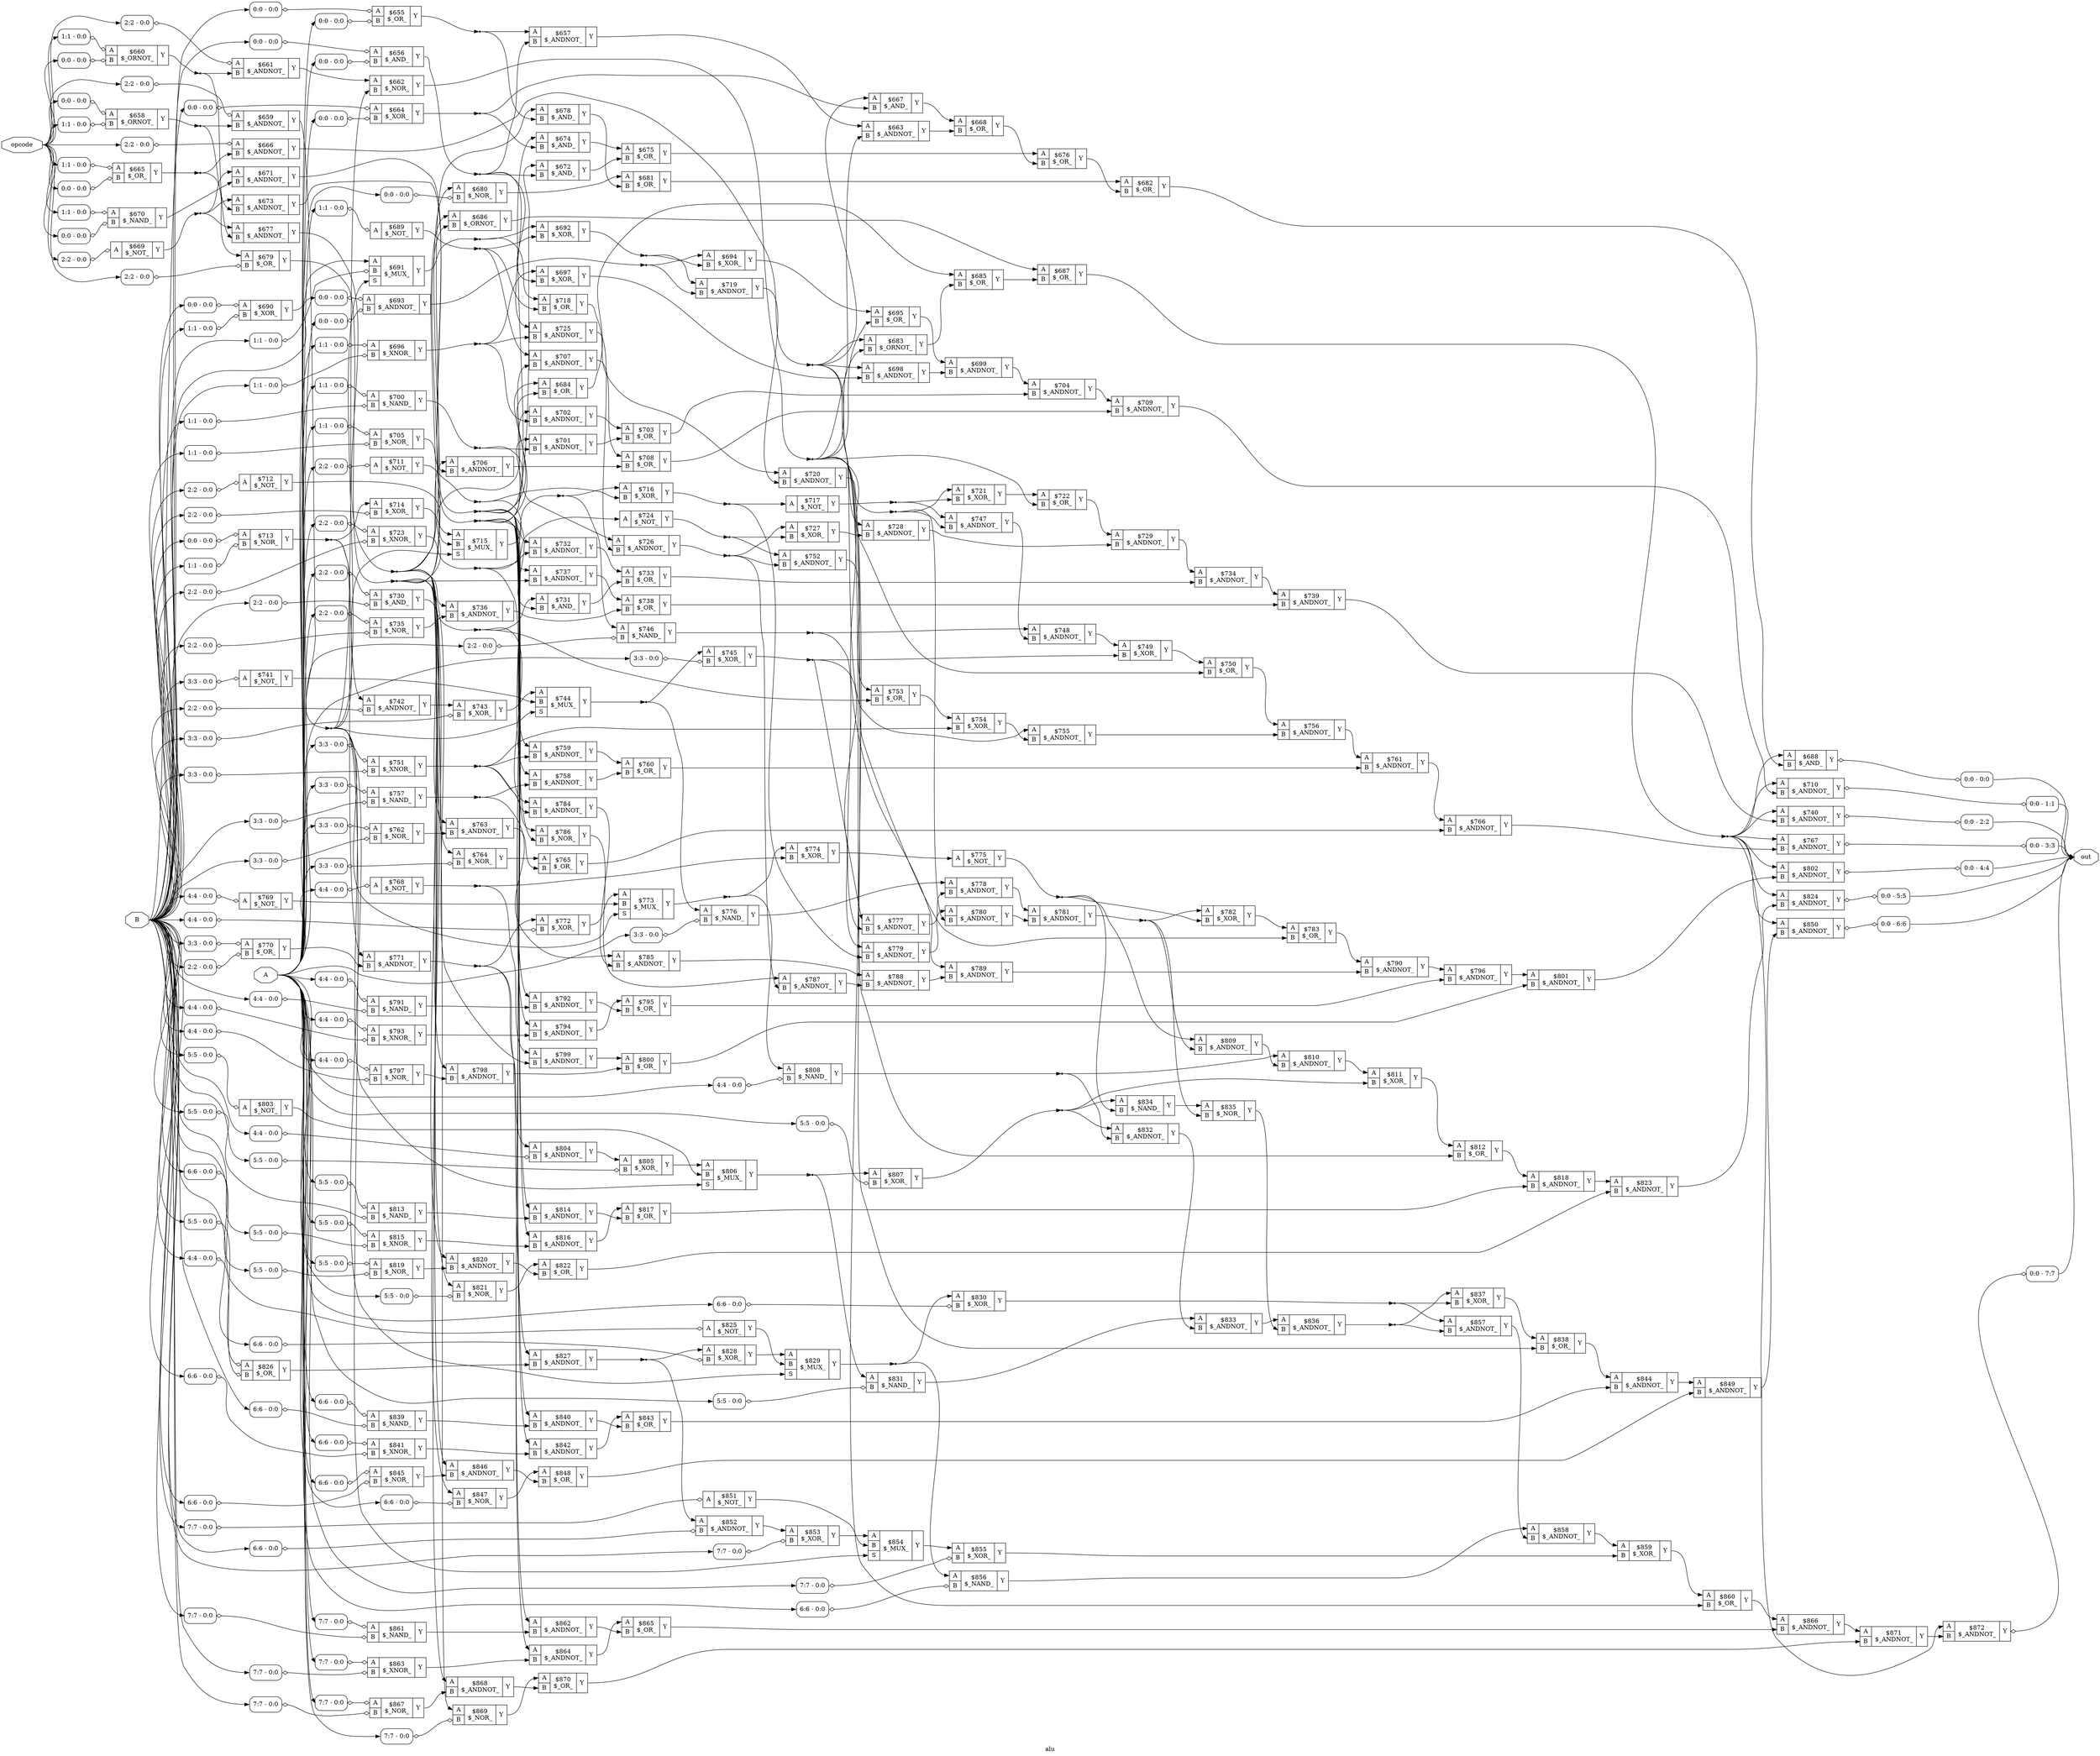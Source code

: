 digraph "alu" {
label="alu";
rankdir="LR";
remincross=true;
n211 [ shape=octagon, label="A", color="black", fontcolor="black" ];
n212 [ shape=octagon, label="B", color="black", fontcolor="black" ];
n213 [ shape=octagon, label="opcode", color="black", fontcolor="black" ];
n214 [ shape=octagon, label="out", color="black", fontcolor="black" ];
c216 [ shape=record, label="{{<p211> A|<p212> B}|$655\n$_OR_|{<p215> Y}}",  ];
x0 [ shape=record, style=rounded, label="<s0> 0:0 - 0:0 ", color="black", fontcolor="black" ];
x0:e -> c216:p211:w [arrowhead=odiamond, arrowtail=odiamond, dir=both, color="black", fontcolor="black", label=""];
x1 [ shape=record, style=rounded, label="<s0> 0:0 - 0:0 ", color="black", fontcolor="black" ];
x1:e -> c216:p212:w [arrowhead=odiamond, arrowtail=odiamond, dir=both, color="black", fontcolor="black", label=""];
c217 [ shape=record, label="{{<p211> A|<p212> B}|$656\n$_AND_|{<p215> Y}}",  ];
x2 [ shape=record, style=rounded, label="<s0> 0:0 - 0:0 ", color="black", fontcolor="black" ];
x2:e -> c217:p211:w [arrowhead=odiamond, arrowtail=odiamond, dir=both, color="black", fontcolor="black", label=""];
x3 [ shape=record, style=rounded, label="<s0> 0:0 - 0:0 ", color="black", fontcolor="black" ];
x3:e -> c217:p212:w [arrowhead=odiamond, arrowtail=odiamond, dir=both, color="black", fontcolor="black", label=""];
c218 [ shape=record, label="{{<p211> A|<p212> B}|$657\n$_ANDNOT_|{<p215> Y}}",  ];
c219 [ shape=record, label="{{<p211> A|<p212> B}|$658\n$_ORNOT_|{<p215> Y}}",  ];
x4 [ shape=record, style=rounded, label="<s0> 0:0 - 0:0 ", color="black", fontcolor="black" ];
x4:e -> c219:p211:w [arrowhead=odiamond, arrowtail=odiamond, dir=both, color="black", fontcolor="black", label=""];
x5 [ shape=record, style=rounded, label="<s0> 1:1 - 0:0 ", color="black", fontcolor="black" ];
x5:e -> c219:p212:w [arrowhead=odiamond, arrowtail=odiamond, dir=both, color="black", fontcolor="black", label=""];
c220 [ shape=record, label="{{<p211> A|<p212> B}|$659\n$_ANDNOT_|{<p215> Y}}",  ];
x6 [ shape=record, style=rounded, label="<s0> 2:2 - 0:0 ", color="black", fontcolor="black" ];
x6:e -> c220:p211:w [arrowhead=odiamond, arrowtail=odiamond, dir=both, color="black", fontcolor="black", label=""];
c221 [ shape=record, label="{{<p211> A|<p212> B}|$660\n$_ORNOT_|{<p215> Y}}",  ];
x7 [ shape=record, style=rounded, label="<s0> 1:1 - 0:0 ", color="black", fontcolor="black" ];
x7:e -> c221:p211:w [arrowhead=odiamond, arrowtail=odiamond, dir=both, color="black", fontcolor="black", label=""];
x8 [ shape=record, style=rounded, label="<s0> 0:0 - 0:0 ", color="black", fontcolor="black" ];
x8:e -> c221:p212:w [arrowhead=odiamond, arrowtail=odiamond, dir=both, color="black", fontcolor="black", label=""];
c222 [ shape=record, label="{{<p211> A|<p212> B}|$661\n$_ANDNOT_|{<p215> Y}}",  ];
x9 [ shape=record, style=rounded, label="<s0> 2:2 - 0:0 ", color="black", fontcolor="black" ];
x9:e -> c222:p211:w [arrowhead=odiamond, arrowtail=odiamond, dir=both, color="black", fontcolor="black", label=""];
c223 [ shape=record, label="{{<p211> A|<p212> B}|$662\n$_NOR_|{<p215> Y}}",  ];
c224 [ shape=record, label="{{<p211> A|<p212> B}|$663\n$_ANDNOT_|{<p215> Y}}",  ];
c225 [ shape=record, label="{{<p211> A|<p212> B}|$664\n$_XOR_|{<p215> Y}}",  ];
x10 [ shape=record, style=rounded, label="<s0> 0:0 - 0:0 ", color="black", fontcolor="black" ];
x10:e -> c225:p211:w [arrowhead=odiamond, arrowtail=odiamond, dir=both, color="black", fontcolor="black", label=""];
x11 [ shape=record, style=rounded, label="<s0> 0:0 - 0:0 ", color="black", fontcolor="black" ];
x11:e -> c225:p212:w [arrowhead=odiamond, arrowtail=odiamond, dir=both, color="black", fontcolor="black", label=""];
c226 [ shape=record, label="{{<p211> A|<p212> B}|$665\n$_OR_|{<p215> Y}}",  ];
x12 [ shape=record, style=rounded, label="<s0> 1:1 - 0:0 ", color="black", fontcolor="black" ];
x12:e -> c226:p211:w [arrowhead=odiamond, arrowtail=odiamond, dir=both, color="black", fontcolor="black", label=""];
x13 [ shape=record, style=rounded, label="<s0> 0:0 - 0:0 ", color="black", fontcolor="black" ];
x13:e -> c226:p212:w [arrowhead=odiamond, arrowtail=odiamond, dir=both, color="black", fontcolor="black", label=""];
c227 [ shape=record, label="{{<p211> A|<p212> B}|$666\n$_ANDNOT_|{<p215> Y}}",  ];
x14 [ shape=record, style=rounded, label="<s0> 2:2 - 0:0 ", color="black", fontcolor="black" ];
x14:e -> c227:p211:w [arrowhead=odiamond, arrowtail=odiamond, dir=both, color="black", fontcolor="black", label=""];
c228 [ shape=record, label="{{<p211> A|<p212> B}|$667\n$_AND_|{<p215> Y}}",  ];
c229 [ shape=record, label="{{<p211> A|<p212> B}|$668\n$_OR_|{<p215> Y}}",  ];
c230 [ shape=record, label="{{<p211> A}|$669\n$_NOT_|{<p215> Y}}",  ];
x15 [ shape=record, style=rounded, label="<s0> 2:2 - 0:0 ", color="black", fontcolor="black" ];
x15:e -> c230:p211:w [arrowhead=odiamond, arrowtail=odiamond, dir=both, color="black", fontcolor="black", label=""];
c231 [ shape=record, label="{{<p211> A|<p212> B}|$670\n$_NAND_|{<p215> Y}}",  ];
x16 [ shape=record, style=rounded, label="<s0> 1:1 - 0:0 ", color="black", fontcolor="black" ];
x16:e -> c231:p211:w [arrowhead=odiamond, arrowtail=odiamond, dir=both, color="black", fontcolor="black", label=""];
x17 [ shape=record, style=rounded, label="<s0> 0:0 - 0:0 ", color="black", fontcolor="black" ];
x17:e -> c231:p212:w [arrowhead=odiamond, arrowtail=odiamond, dir=both, color="black", fontcolor="black", label=""];
c232 [ shape=record, label="{{<p211> A|<p212> B}|$671\n$_ANDNOT_|{<p215> Y}}",  ];
c233 [ shape=record, label="{{<p211> A|<p212> B}|$672\n$_AND_|{<p215> Y}}",  ];
c234 [ shape=record, label="{{<p211> A|<p212> B}|$673\n$_ANDNOT_|{<p215> Y}}",  ];
c235 [ shape=record, label="{{<p211> A|<p212> B}|$674\n$_AND_|{<p215> Y}}",  ];
c236 [ shape=record, label="{{<p211> A|<p212> B}|$675\n$_OR_|{<p215> Y}}",  ];
c237 [ shape=record, label="{{<p211> A|<p212> B}|$676\n$_OR_|{<p215> Y}}",  ];
c238 [ shape=record, label="{{<p211> A|<p212> B}|$677\n$_ANDNOT_|{<p215> Y}}",  ];
c239 [ shape=record, label="{{<p211> A|<p212> B}|$678\n$_AND_|{<p215> Y}}",  ];
c240 [ shape=record, label="{{<p211> A|<p212> B}|$679\n$_OR_|{<p215> Y}}",  ];
x18 [ shape=record, style=rounded, label="<s0> 2:2 - 0:0 ", color="black", fontcolor="black" ];
x18:e -> c240:p212:w [arrowhead=odiamond, arrowtail=odiamond, dir=both, color="black", fontcolor="black", label=""];
c241 [ shape=record, label="{{<p211> A|<p212> B}|$680\n$_NOR_|{<p215> Y}}",  ];
x19 [ shape=record, style=rounded, label="<s0> 0:0 - 0:0 ", color="black", fontcolor="black" ];
x19:e -> c241:p212:w [arrowhead=odiamond, arrowtail=odiamond, dir=both, color="black", fontcolor="black", label=""];
c242 [ shape=record, label="{{<p211> A|<p212> B}|$681\n$_OR_|{<p215> Y}}",  ];
c243 [ shape=record, label="{{<p211> A|<p212> B}|$682\n$_OR_|{<p215> Y}}",  ];
c244 [ shape=record, label="{{<p211> A|<p212> B}|$683\n$_ORNOT_|{<p215> Y}}",  ];
c245 [ shape=record, label="{{<p211> A|<p212> B}|$684\n$_OR_|{<p215> Y}}",  ];
c246 [ shape=record, label="{{<p211> A|<p212> B}|$685\n$_OR_|{<p215> Y}}",  ];
c247 [ shape=record, label="{{<p211> A|<p212> B}|$686\n$_ORNOT_|{<p215> Y}}",  ];
c248 [ shape=record, label="{{<p211> A|<p212> B}|$687\n$_OR_|{<p215> Y}}",  ];
c249 [ shape=record, label="{{<p211> A|<p212> B}|$688\n$_AND_|{<p215> Y}}",  ];
x20 [ shape=record, style=rounded, label="<s0> 0:0 - 0:0 ", color="black", fontcolor="black" ];
c249:p215:e -> x20:w [arrowhead=odiamond, arrowtail=odiamond, dir=both, color="black", fontcolor="black", label=""];
c250 [ shape=record, label="{{<p211> A}|$689\n$_NOT_|{<p215> Y}}",  ];
x21 [ shape=record, style=rounded, label="<s0> 1:1 - 0:0 ", color="black", fontcolor="black" ];
x21:e -> c250:p211:w [arrowhead=odiamond, arrowtail=odiamond, dir=both, color="black", fontcolor="black", label=""];
c251 [ shape=record, label="{{<p211> A|<p212> B}|$690\n$_XOR_|{<p215> Y}}",  ];
x22 [ shape=record, style=rounded, label="<s0> 0:0 - 0:0 ", color="black", fontcolor="black" ];
x22:e -> c251:p211:w [arrowhead=odiamond, arrowtail=odiamond, dir=both, color="black", fontcolor="black", label=""];
x23 [ shape=record, style=rounded, label="<s0> 1:1 - 0:0 ", color="black", fontcolor="black" ];
x23:e -> c251:p212:w [arrowhead=odiamond, arrowtail=odiamond, dir=both, color="black", fontcolor="black", label=""];
c253 [ shape=record, label="{{<p211> A|<p212> B|<p252> S}|$691\n$_MUX_|{<p215> Y}}",  ];
x24 [ shape=record, style=rounded, label="<s0> 1:1 - 0:0 ", color="black", fontcolor="black" ];
x24:e -> c253:p212:w [arrowhead=odiamond, arrowtail=odiamond, dir=both, color="black", fontcolor="black", label=""];
c254 [ shape=record, label="{{<p211> A|<p212> B}|$692\n$_XOR_|{<p215> Y}}",  ];
c255 [ shape=record, label="{{<p211> A|<p212> B}|$693\n$_ANDNOT_|{<p215> Y}}",  ];
x25 [ shape=record, style=rounded, label="<s0> 0:0 - 0:0 ", color="black", fontcolor="black" ];
x25:e -> c255:p211:w [arrowhead=odiamond, arrowtail=odiamond, dir=both, color="black", fontcolor="black", label=""];
x26 [ shape=record, style=rounded, label="<s0> 0:0 - 0:0 ", color="black", fontcolor="black" ];
x26:e -> c255:p212:w [arrowhead=odiamond, arrowtail=odiamond, dir=both, color="black", fontcolor="black", label=""];
c256 [ shape=record, label="{{<p211> A|<p212> B}|$694\n$_XOR_|{<p215> Y}}",  ];
c257 [ shape=record, label="{{<p211> A|<p212> B}|$695\n$_OR_|{<p215> Y}}",  ];
c258 [ shape=record, label="{{<p211> A|<p212> B}|$696\n$_XNOR_|{<p215> Y}}",  ];
x27 [ shape=record, style=rounded, label="<s0> 1:1 - 0:0 ", color="black", fontcolor="black" ];
x27:e -> c258:p211:w [arrowhead=odiamond, arrowtail=odiamond, dir=both, color="black", fontcolor="black", label=""];
x28 [ shape=record, style=rounded, label="<s0> 1:1 - 0:0 ", color="black", fontcolor="black" ];
x28:e -> c258:p212:w [arrowhead=odiamond, arrowtail=odiamond, dir=both, color="black", fontcolor="black", label=""];
c259 [ shape=record, label="{{<p211> A|<p212> B}|$697\n$_XOR_|{<p215> Y}}",  ];
c260 [ shape=record, label="{{<p211> A|<p212> B}|$698\n$_ANDNOT_|{<p215> Y}}",  ];
c261 [ shape=record, label="{{<p211> A|<p212> B}|$699\n$_ANDNOT_|{<p215> Y}}",  ];
c262 [ shape=record, label="{{<p211> A|<p212> B}|$700\n$_NAND_|{<p215> Y}}",  ];
x29 [ shape=record, style=rounded, label="<s0> 1:1 - 0:0 ", color="black", fontcolor="black" ];
x29:e -> c262:p211:w [arrowhead=odiamond, arrowtail=odiamond, dir=both, color="black", fontcolor="black", label=""];
x30 [ shape=record, style=rounded, label="<s0> 1:1 - 0:0 ", color="black", fontcolor="black" ];
x30:e -> c262:p212:w [arrowhead=odiamond, arrowtail=odiamond, dir=both, color="black", fontcolor="black", label=""];
c263 [ shape=record, label="{{<p211> A|<p212> B}|$701\n$_ANDNOT_|{<p215> Y}}",  ];
c264 [ shape=record, label="{{<p211> A|<p212> B}|$702\n$_ANDNOT_|{<p215> Y}}",  ];
c265 [ shape=record, label="{{<p211> A|<p212> B}|$703\n$_OR_|{<p215> Y}}",  ];
c266 [ shape=record, label="{{<p211> A|<p212> B}|$704\n$_ANDNOT_|{<p215> Y}}",  ];
c267 [ shape=record, label="{{<p211> A|<p212> B}|$705\n$_NOR_|{<p215> Y}}",  ];
x31 [ shape=record, style=rounded, label="<s0> 1:1 - 0:0 ", color="black", fontcolor="black" ];
x31:e -> c267:p211:w [arrowhead=odiamond, arrowtail=odiamond, dir=both, color="black", fontcolor="black", label=""];
x32 [ shape=record, style=rounded, label="<s0> 1:1 - 0:0 ", color="black", fontcolor="black" ];
x32:e -> c267:p212:w [arrowhead=odiamond, arrowtail=odiamond, dir=both, color="black", fontcolor="black", label=""];
c268 [ shape=record, label="{{<p211> A|<p212> B}|$706\n$_ANDNOT_|{<p215> Y}}",  ];
c269 [ shape=record, label="{{<p211> A|<p212> B}|$707\n$_ANDNOT_|{<p215> Y}}",  ];
c270 [ shape=record, label="{{<p211> A|<p212> B}|$708\n$_OR_|{<p215> Y}}",  ];
c271 [ shape=record, label="{{<p211> A|<p212> B}|$709\n$_ANDNOT_|{<p215> Y}}",  ];
c272 [ shape=record, label="{{<p211> A|<p212> B}|$710\n$_ANDNOT_|{<p215> Y}}",  ];
x33 [ shape=record, style=rounded, label="<s0> 0:0 - 1:1 ", color="black", fontcolor="black" ];
c272:p215:e -> x33:w [arrowhead=odiamond, arrowtail=odiamond, dir=both, color="black", fontcolor="black", label=""];
c273 [ shape=record, label="{{<p211> A}|$711\n$_NOT_|{<p215> Y}}",  ];
x34 [ shape=record, style=rounded, label="<s0> 2:2 - 0:0 ", color="black", fontcolor="black" ];
x34:e -> c273:p211:w [arrowhead=odiamond, arrowtail=odiamond, dir=both, color="black", fontcolor="black", label=""];
c274 [ shape=record, label="{{<p211> A}|$712\n$_NOT_|{<p215> Y}}",  ];
x35 [ shape=record, style=rounded, label="<s0> 2:2 - 0:0 ", color="black", fontcolor="black" ];
x35:e -> c274:p211:w [arrowhead=odiamond, arrowtail=odiamond, dir=both, color="black", fontcolor="black", label=""];
c275 [ shape=record, label="{{<p211> A|<p212> B}|$713\n$_NOR_|{<p215> Y}}",  ];
x36 [ shape=record, style=rounded, label="<s0> 0:0 - 0:0 ", color="black", fontcolor="black" ];
x36:e -> c275:p211:w [arrowhead=odiamond, arrowtail=odiamond, dir=both, color="black", fontcolor="black", label=""];
x37 [ shape=record, style=rounded, label="<s0> 1:1 - 0:0 ", color="black", fontcolor="black" ];
x37:e -> c275:p212:w [arrowhead=odiamond, arrowtail=odiamond, dir=both, color="black", fontcolor="black", label=""];
c276 [ shape=record, label="{{<p211> A|<p212> B}|$714\n$_XOR_|{<p215> Y}}",  ];
x38 [ shape=record, style=rounded, label="<s0> 2:2 - 0:0 ", color="black", fontcolor="black" ];
x38:e -> c276:p212:w [arrowhead=odiamond, arrowtail=odiamond, dir=both, color="black", fontcolor="black", label=""];
c277 [ shape=record, label="{{<p211> A|<p212> B|<p252> S}|$715\n$_MUX_|{<p215> Y}}",  ];
c278 [ shape=record, label="{{<p211> A|<p212> B}|$716\n$_XOR_|{<p215> Y}}",  ];
c279 [ shape=record, label="{{<p211> A}|$717\n$_NOT_|{<p215> Y}}",  ];
c280 [ shape=record, label="{{<p211> A|<p212> B}|$718\n$_OR_|{<p215> Y}}",  ];
c281 [ shape=record, label="{{<p211> A|<p212> B}|$719\n$_ANDNOT_|{<p215> Y}}",  ];
c282 [ shape=record, label="{{<p211> A|<p212> B}|$720\n$_ANDNOT_|{<p215> Y}}",  ];
c283 [ shape=record, label="{{<p211> A|<p212> B}|$721\n$_XOR_|{<p215> Y}}",  ];
c284 [ shape=record, label="{{<p211> A|<p212> B}|$722\n$_OR_|{<p215> Y}}",  ];
c285 [ shape=record, label="{{<p211> A|<p212> B}|$723\n$_XNOR_|{<p215> Y}}",  ];
x39 [ shape=record, style=rounded, label="<s0> 2:2 - 0:0 ", color="black", fontcolor="black" ];
x39:e -> c285:p211:w [arrowhead=odiamond, arrowtail=odiamond, dir=both, color="black", fontcolor="black", label=""];
x40 [ shape=record, style=rounded, label="<s0> 2:2 - 0:0 ", color="black", fontcolor="black" ];
x40:e -> c285:p212:w [arrowhead=odiamond, arrowtail=odiamond, dir=both, color="black", fontcolor="black", label=""];
c286 [ shape=record, label="{{<p211> A}|$724\n$_NOT_|{<p215> Y}}",  ];
c287 [ shape=record, label="{{<p211> A|<p212> B}|$725\n$_ANDNOT_|{<p215> Y}}",  ];
c288 [ shape=record, label="{{<p211> A|<p212> B}|$726\n$_ANDNOT_|{<p215> Y}}",  ];
c289 [ shape=record, label="{{<p211> A|<p212> B}|$727\n$_XOR_|{<p215> Y}}",  ];
c290 [ shape=record, label="{{<p211> A|<p212> B}|$728\n$_ANDNOT_|{<p215> Y}}",  ];
c291 [ shape=record, label="{{<p211> A|<p212> B}|$729\n$_ANDNOT_|{<p215> Y}}",  ];
c292 [ shape=record, label="{{<p211> A|<p212> B}|$730\n$_AND_|{<p215> Y}}",  ];
x41 [ shape=record, style=rounded, label="<s0> 2:2 - 0:0 ", color="black", fontcolor="black" ];
x41:e -> c292:p211:w [arrowhead=odiamond, arrowtail=odiamond, dir=both, color="black", fontcolor="black", label=""];
x42 [ shape=record, style=rounded, label="<s0> 2:2 - 0:0 ", color="black", fontcolor="black" ];
x42:e -> c292:p212:w [arrowhead=odiamond, arrowtail=odiamond, dir=both, color="black", fontcolor="black", label=""];
c293 [ shape=record, label="{{<p211> A|<p212> B}|$731\n$_AND_|{<p215> Y}}",  ];
c294 [ shape=record, label="{{<p211> A|<p212> B}|$732\n$_ANDNOT_|{<p215> Y}}",  ];
c295 [ shape=record, label="{{<p211> A|<p212> B}|$733\n$_OR_|{<p215> Y}}",  ];
c296 [ shape=record, label="{{<p211> A|<p212> B}|$734\n$_ANDNOT_|{<p215> Y}}",  ];
c297 [ shape=record, label="{{<p211> A|<p212> B}|$735\n$_NOR_|{<p215> Y}}",  ];
x43 [ shape=record, style=rounded, label="<s0> 2:2 - 0:0 ", color="black", fontcolor="black" ];
x43:e -> c297:p211:w [arrowhead=odiamond, arrowtail=odiamond, dir=both, color="black", fontcolor="black", label=""];
x44 [ shape=record, style=rounded, label="<s0> 2:2 - 0:0 ", color="black", fontcolor="black" ];
x44:e -> c297:p212:w [arrowhead=odiamond, arrowtail=odiamond, dir=both, color="black", fontcolor="black", label=""];
c298 [ shape=record, label="{{<p211> A|<p212> B}|$736\n$_ANDNOT_|{<p215> Y}}",  ];
c299 [ shape=record, label="{{<p211> A|<p212> B}|$737\n$_ANDNOT_|{<p215> Y}}",  ];
c300 [ shape=record, label="{{<p211> A|<p212> B}|$738\n$_OR_|{<p215> Y}}",  ];
c301 [ shape=record, label="{{<p211> A|<p212> B}|$739\n$_ANDNOT_|{<p215> Y}}",  ];
c302 [ shape=record, label="{{<p211> A|<p212> B}|$740\n$_ANDNOT_|{<p215> Y}}",  ];
x45 [ shape=record, style=rounded, label="<s0> 0:0 - 2:2 ", color="black", fontcolor="black" ];
c302:p215:e -> x45:w [arrowhead=odiamond, arrowtail=odiamond, dir=both, color="black", fontcolor="black", label=""];
c303 [ shape=record, label="{{<p211> A}|$741\n$_NOT_|{<p215> Y}}",  ];
x46 [ shape=record, style=rounded, label="<s0> 3:3 - 0:0 ", color="black", fontcolor="black" ];
x46:e -> c303:p211:w [arrowhead=odiamond, arrowtail=odiamond, dir=both, color="black", fontcolor="black", label=""];
c304 [ shape=record, label="{{<p211> A|<p212> B}|$742\n$_ANDNOT_|{<p215> Y}}",  ];
x47 [ shape=record, style=rounded, label="<s0> 2:2 - 0:0 ", color="black", fontcolor="black" ];
x47:e -> c304:p212:w [arrowhead=odiamond, arrowtail=odiamond, dir=both, color="black", fontcolor="black", label=""];
c305 [ shape=record, label="{{<p211> A|<p212> B}|$743\n$_XOR_|{<p215> Y}}",  ];
x48 [ shape=record, style=rounded, label="<s0> 3:3 - 0:0 ", color="black", fontcolor="black" ];
x48:e -> c305:p212:w [arrowhead=odiamond, arrowtail=odiamond, dir=both, color="black", fontcolor="black", label=""];
c306 [ shape=record, label="{{<p211> A|<p212> B|<p252> S}|$744\n$_MUX_|{<p215> Y}}",  ];
c307 [ shape=record, label="{{<p211> A|<p212> B}|$745\n$_XOR_|{<p215> Y}}",  ];
x49 [ shape=record, style=rounded, label="<s0> 3:3 - 0:0 ", color="black", fontcolor="black" ];
x49:e -> c307:p212:w [arrowhead=odiamond, arrowtail=odiamond, dir=both, color="black", fontcolor="black", label=""];
c308 [ shape=record, label="{{<p211> A|<p212> B}|$746\n$_NAND_|{<p215> Y}}",  ];
x50 [ shape=record, style=rounded, label="<s0> 2:2 - 0:0 ", color="black", fontcolor="black" ];
x50:e -> c308:p212:w [arrowhead=odiamond, arrowtail=odiamond, dir=both, color="black", fontcolor="black", label=""];
c309 [ shape=record, label="{{<p211> A|<p212> B}|$747\n$_ANDNOT_|{<p215> Y}}",  ];
c310 [ shape=record, label="{{<p211> A|<p212> B}|$748\n$_ANDNOT_|{<p215> Y}}",  ];
c311 [ shape=record, label="{{<p211> A|<p212> B}|$749\n$_XOR_|{<p215> Y}}",  ];
c312 [ shape=record, label="{{<p211> A|<p212> B}|$750\n$_OR_|{<p215> Y}}",  ];
c313 [ shape=record, label="{{<p211> A|<p212> B}|$751\n$_XNOR_|{<p215> Y}}",  ];
x51 [ shape=record, style=rounded, label="<s0> 3:3 - 0:0 ", color="black", fontcolor="black" ];
x51:e -> c313:p211:w [arrowhead=odiamond, arrowtail=odiamond, dir=both, color="black", fontcolor="black", label=""];
x52 [ shape=record, style=rounded, label="<s0> 3:3 - 0:0 ", color="black", fontcolor="black" ];
x52:e -> c313:p212:w [arrowhead=odiamond, arrowtail=odiamond, dir=both, color="black", fontcolor="black", label=""];
c314 [ shape=record, label="{{<p211> A|<p212> B}|$752\n$_ANDNOT_|{<p215> Y}}",  ];
c315 [ shape=record, label="{{<p211> A|<p212> B}|$753\n$_OR_|{<p215> Y}}",  ];
c316 [ shape=record, label="{{<p211> A|<p212> B}|$754\n$_XOR_|{<p215> Y}}",  ];
c317 [ shape=record, label="{{<p211> A|<p212> B}|$755\n$_ANDNOT_|{<p215> Y}}",  ];
c318 [ shape=record, label="{{<p211> A|<p212> B}|$756\n$_ANDNOT_|{<p215> Y}}",  ];
c319 [ shape=record, label="{{<p211> A|<p212> B}|$757\n$_NAND_|{<p215> Y}}",  ];
x53 [ shape=record, style=rounded, label="<s0> 3:3 - 0:0 ", color="black", fontcolor="black" ];
x53:e -> c319:p211:w [arrowhead=odiamond, arrowtail=odiamond, dir=both, color="black", fontcolor="black", label=""];
x54 [ shape=record, style=rounded, label="<s0> 3:3 - 0:0 ", color="black", fontcolor="black" ];
x54:e -> c319:p212:w [arrowhead=odiamond, arrowtail=odiamond, dir=both, color="black", fontcolor="black", label=""];
c320 [ shape=record, label="{{<p211> A|<p212> B}|$758\n$_ANDNOT_|{<p215> Y}}",  ];
c321 [ shape=record, label="{{<p211> A|<p212> B}|$759\n$_ANDNOT_|{<p215> Y}}",  ];
c322 [ shape=record, label="{{<p211> A|<p212> B}|$760\n$_OR_|{<p215> Y}}",  ];
c323 [ shape=record, label="{{<p211> A|<p212> B}|$761\n$_ANDNOT_|{<p215> Y}}",  ];
c324 [ shape=record, label="{{<p211> A|<p212> B}|$762\n$_NOR_|{<p215> Y}}",  ];
x55 [ shape=record, style=rounded, label="<s0> 3:3 - 0:0 ", color="black", fontcolor="black" ];
x55:e -> c324:p211:w [arrowhead=odiamond, arrowtail=odiamond, dir=both, color="black", fontcolor="black", label=""];
x56 [ shape=record, style=rounded, label="<s0> 3:3 - 0:0 ", color="black", fontcolor="black" ];
x56:e -> c324:p212:w [arrowhead=odiamond, arrowtail=odiamond, dir=both, color="black", fontcolor="black", label=""];
c325 [ shape=record, label="{{<p211> A|<p212> B}|$763\n$_ANDNOT_|{<p215> Y}}",  ];
c326 [ shape=record, label="{{<p211> A|<p212> B}|$764\n$_NOR_|{<p215> Y}}",  ];
x57 [ shape=record, style=rounded, label="<s0> 3:3 - 0:0 ", color="black", fontcolor="black" ];
x57:e -> c326:p212:w [arrowhead=odiamond, arrowtail=odiamond, dir=both, color="black", fontcolor="black", label=""];
c327 [ shape=record, label="{{<p211> A|<p212> B}|$765\n$_OR_|{<p215> Y}}",  ];
c328 [ shape=record, label="{{<p211> A|<p212> B}|$766\n$_ANDNOT_|{<p215> Y}}",  ];
c329 [ shape=record, label="{{<p211> A|<p212> B}|$767\n$_ANDNOT_|{<p215> Y}}",  ];
x58 [ shape=record, style=rounded, label="<s0> 0:0 - 3:3 ", color="black", fontcolor="black" ];
c329:p215:e -> x58:w [arrowhead=odiamond, arrowtail=odiamond, dir=both, color="black", fontcolor="black", label=""];
c330 [ shape=record, label="{{<p211> A}|$768\n$_NOT_|{<p215> Y}}",  ];
x59 [ shape=record, style=rounded, label="<s0> 4:4 - 0:0 ", color="black", fontcolor="black" ];
x59:e -> c330:p211:w [arrowhead=odiamond, arrowtail=odiamond, dir=both, color="black", fontcolor="black", label=""];
c331 [ shape=record, label="{{<p211> A}|$769\n$_NOT_|{<p215> Y}}",  ];
x60 [ shape=record, style=rounded, label="<s0> 4:4 - 0:0 ", color="black", fontcolor="black" ];
x60:e -> c331:p211:w [arrowhead=odiamond, arrowtail=odiamond, dir=both, color="black", fontcolor="black", label=""];
c332 [ shape=record, label="{{<p211> A|<p212> B}|$770\n$_OR_|{<p215> Y}}",  ];
x61 [ shape=record, style=rounded, label="<s0> 3:3 - 0:0 ", color="black", fontcolor="black" ];
x61:e -> c332:p211:w [arrowhead=odiamond, arrowtail=odiamond, dir=both, color="black", fontcolor="black", label=""];
x62 [ shape=record, style=rounded, label="<s0> 2:2 - 0:0 ", color="black", fontcolor="black" ];
x62:e -> c332:p212:w [arrowhead=odiamond, arrowtail=odiamond, dir=both, color="black", fontcolor="black", label=""];
c333 [ shape=record, label="{{<p211> A|<p212> B}|$771\n$_ANDNOT_|{<p215> Y}}",  ];
c334 [ shape=record, label="{{<p211> A|<p212> B}|$772\n$_XOR_|{<p215> Y}}",  ];
x63 [ shape=record, style=rounded, label="<s0> 4:4 - 0:0 ", color="black", fontcolor="black" ];
x63:e -> c334:p212:w [arrowhead=odiamond, arrowtail=odiamond, dir=both, color="black", fontcolor="black", label=""];
c335 [ shape=record, label="{{<p211> A|<p212> B|<p252> S}|$773\n$_MUX_|{<p215> Y}}",  ];
c336 [ shape=record, label="{{<p211> A|<p212> B}|$774\n$_XOR_|{<p215> Y}}",  ];
c337 [ shape=record, label="{{<p211> A}|$775\n$_NOT_|{<p215> Y}}",  ];
c338 [ shape=record, label="{{<p211> A|<p212> B}|$776\n$_NAND_|{<p215> Y}}",  ];
x64 [ shape=record, style=rounded, label="<s0> 3:3 - 0:0 ", color="black", fontcolor="black" ];
x64:e -> c338:p212:w [arrowhead=odiamond, arrowtail=odiamond, dir=both, color="black", fontcolor="black", label=""];
c339 [ shape=record, label="{{<p211> A|<p212> B}|$777\n$_ANDNOT_|{<p215> Y}}",  ];
c340 [ shape=record, label="{{<p211> A|<p212> B}|$778\n$_ANDNOT_|{<p215> Y}}",  ];
c341 [ shape=record, label="{{<p211> A|<p212> B}|$779\n$_ANDNOT_|{<p215> Y}}",  ];
c342 [ shape=record, label="{{<p211> A|<p212> B}|$780\n$_ANDNOT_|{<p215> Y}}",  ];
c343 [ shape=record, label="{{<p211> A|<p212> B}|$781\n$_ANDNOT_|{<p215> Y}}",  ];
c344 [ shape=record, label="{{<p211> A|<p212> B}|$782\n$_XOR_|{<p215> Y}}",  ];
c345 [ shape=record, label="{{<p211> A|<p212> B}|$783\n$_OR_|{<p215> Y}}",  ];
c346 [ shape=record, label="{{<p211> A|<p212> B}|$784\n$_ANDNOT_|{<p215> Y}}",  ];
c347 [ shape=record, label="{{<p211> A|<p212> B}|$785\n$_ANDNOT_|{<p215> Y}}",  ];
c348 [ shape=record, label="{{<p211> A|<p212> B}|$786\n$_NOR_|{<p215> Y}}",  ];
c349 [ shape=record, label="{{<p211> A|<p212> B}|$787\n$_ANDNOT_|{<p215> Y}}",  ];
c350 [ shape=record, label="{{<p211> A|<p212> B}|$788\n$_ANDNOT_|{<p215> Y}}",  ];
c351 [ shape=record, label="{{<p211> A|<p212> B}|$789\n$_ANDNOT_|{<p215> Y}}",  ];
c352 [ shape=record, label="{{<p211> A|<p212> B}|$790\n$_ANDNOT_|{<p215> Y}}",  ];
c353 [ shape=record, label="{{<p211> A|<p212> B}|$791\n$_NAND_|{<p215> Y}}",  ];
x65 [ shape=record, style=rounded, label="<s0> 4:4 - 0:0 ", color="black", fontcolor="black" ];
x65:e -> c353:p211:w [arrowhead=odiamond, arrowtail=odiamond, dir=both, color="black", fontcolor="black", label=""];
x66 [ shape=record, style=rounded, label="<s0> 4:4 - 0:0 ", color="black", fontcolor="black" ];
x66:e -> c353:p212:w [arrowhead=odiamond, arrowtail=odiamond, dir=both, color="black", fontcolor="black", label=""];
c354 [ shape=record, label="{{<p211> A|<p212> B}|$792\n$_ANDNOT_|{<p215> Y}}",  ];
c355 [ shape=record, label="{{<p211> A|<p212> B}|$793\n$_XNOR_|{<p215> Y}}",  ];
x67 [ shape=record, style=rounded, label="<s0> 4:4 - 0:0 ", color="black", fontcolor="black" ];
x67:e -> c355:p211:w [arrowhead=odiamond, arrowtail=odiamond, dir=both, color="black", fontcolor="black", label=""];
x68 [ shape=record, style=rounded, label="<s0> 4:4 - 0:0 ", color="black", fontcolor="black" ];
x68:e -> c355:p212:w [arrowhead=odiamond, arrowtail=odiamond, dir=both, color="black", fontcolor="black", label=""];
c356 [ shape=record, label="{{<p211> A|<p212> B}|$794\n$_ANDNOT_|{<p215> Y}}",  ];
c357 [ shape=record, label="{{<p211> A|<p212> B}|$795\n$_OR_|{<p215> Y}}",  ];
c358 [ shape=record, label="{{<p211> A|<p212> B}|$796\n$_ANDNOT_|{<p215> Y}}",  ];
c359 [ shape=record, label="{{<p211> A|<p212> B}|$797\n$_NOR_|{<p215> Y}}",  ];
x69 [ shape=record, style=rounded, label="<s0> 4:4 - 0:0 ", color="black", fontcolor="black" ];
x69:e -> c359:p211:w [arrowhead=odiamond, arrowtail=odiamond, dir=both, color="black", fontcolor="black", label=""];
x70 [ shape=record, style=rounded, label="<s0> 4:4 - 0:0 ", color="black", fontcolor="black" ];
x70:e -> c359:p212:w [arrowhead=odiamond, arrowtail=odiamond, dir=both, color="black", fontcolor="black", label=""];
c360 [ shape=record, label="{{<p211> A|<p212> B}|$798\n$_ANDNOT_|{<p215> Y}}",  ];
c361 [ shape=record, label="{{<p211> A|<p212> B}|$799\n$_ANDNOT_|{<p215> Y}}",  ];
c362 [ shape=record, label="{{<p211> A|<p212> B}|$800\n$_OR_|{<p215> Y}}",  ];
c363 [ shape=record, label="{{<p211> A|<p212> B}|$801\n$_ANDNOT_|{<p215> Y}}",  ];
c364 [ shape=record, label="{{<p211> A|<p212> B}|$802\n$_ANDNOT_|{<p215> Y}}",  ];
x71 [ shape=record, style=rounded, label="<s0> 0:0 - 4:4 ", color="black", fontcolor="black" ];
c364:p215:e -> x71:w [arrowhead=odiamond, arrowtail=odiamond, dir=both, color="black", fontcolor="black", label=""];
c365 [ shape=record, label="{{<p211> A}|$803\n$_NOT_|{<p215> Y}}",  ];
x72 [ shape=record, style=rounded, label="<s0> 5:5 - 0:0 ", color="black", fontcolor="black" ];
x72:e -> c365:p211:w [arrowhead=odiamond, arrowtail=odiamond, dir=both, color="black", fontcolor="black", label=""];
c366 [ shape=record, label="{{<p211> A|<p212> B}|$804\n$_ANDNOT_|{<p215> Y}}",  ];
x73 [ shape=record, style=rounded, label="<s0> 4:4 - 0:0 ", color="black", fontcolor="black" ];
x73:e -> c366:p212:w [arrowhead=odiamond, arrowtail=odiamond, dir=both, color="black", fontcolor="black", label=""];
c367 [ shape=record, label="{{<p211> A|<p212> B}|$805\n$_XOR_|{<p215> Y}}",  ];
x74 [ shape=record, style=rounded, label="<s0> 5:5 - 0:0 ", color="black", fontcolor="black" ];
x74:e -> c367:p212:w [arrowhead=odiamond, arrowtail=odiamond, dir=both, color="black", fontcolor="black", label=""];
c368 [ shape=record, label="{{<p211> A|<p212> B|<p252> S}|$806\n$_MUX_|{<p215> Y}}",  ];
c369 [ shape=record, label="{{<p211> A|<p212> B}|$807\n$_XOR_|{<p215> Y}}",  ];
x75 [ shape=record, style=rounded, label="<s0> 5:5 - 0:0 ", color="black", fontcolor="black" ];
x75:e -> c369:p212:w [arrowhead=odiamond, arrowtail=odiamond, dir=both, color="black", fontcolor="black", label=""];
c370 [ shape=record, label="{{<p211> A|<p212> B}|$808\n$_NAND_|{<p215> Y}}",  ];
x76 [ shape=record, style=rounded, label="<s0> 4:4 - 0:0 ", color="black", fontcolor="black" ];
x76:e -> c370:p212:w [arrowhead=odiamond, arrowtail=odiamond, dir=both, color="black", fontcolor="black", label=""];
c371 [ shape=record, label="{{<p211> A|<p212> B}|$809\n$_ANDNOT_|{<p215> Y}}",  ];
c372 [ shape=record, label="{{<p211> A|<p212> B}|$810\n$_ANDNOT_|{<p215> Y}}",  ];
c373 [ shape=record, label="{{<p211> A|<p212> B}|$811\n$_XOR_|{<p215> Y}}",  ];
c374 [ shape=record, label="{{<p211> A|<p212> B}|$812\n$_OR_|{<p215> Y}}",  ];
c375 [ shape=record, label="{{<p211> A|<p212> B}|$813\n$_NAND_|{<p215> Y}}",  ];
x77 [ shape=record, style=rounded, label="<s0> 5:5 - 0:0 ", color="black", fontcolor="black" ];
x77:e -> c375:p211:w [arrowhead=odiamond, arrowtail=odiamond, dir=both, color="black", fontcolor="black", label=""];
x78 [ shape=record, style=rounded, label="<s0> 5:5 - 0:0 ", color="black", fontcolor="black" ];
x78:e -> c375:p212:w [arrowhead=odiamond, arrowtail=odiamond, dir=both, color="black", fontcolor="black", label=""];
c376 [ shape=record, label="{{<p211> A|<p212> B}|$814\n$_ANDNOT_|{<p215> Y}}",  ];
c377 [ shape=record, label="{{<p211> A|<p212> B}|$815\n$_XNOR_|{<p215> Y}}",  ];
x79 [ shape=record, style=rounded, label="<s0> 5:5 - 0:0 ", color="black", fontcolor="black" ];
x79:e -> c377:p211:w [arrowhead=odiamond, arrowtail=odiamond, dir=both, color="black", fontcolor="black", label=""];
x80 [ shape=record, style=rounded, label="<s0> 5:5 - 0:0 ", color="black", fontcolor="black" ];
x80:e -> c377:p212:w [arrowhead=odiamond, arrowtail=odiamond, dir=both, color="black", fontcolor="black", label=""];
c378 [ shape=record, label="{{<p211> A|<p212> B}|$816\n$_ANDNOT_|{<p215> Y}}",  ];
c379 [ shape=record, label="{{<p211> A|<p212> B}|$817\n$_OR_|{<p215> Y}}",  ];
c380 [ shape=record, label="{{<p211> A|<p212> B}|$818\n$_ANDNOT_|{<p215> Y}}",  ];
c381 [ shape=record, label="{{<p211> A|<p212> B}|$819\n$_NOR_|{<p215> Y}}",  ];
x81 [ shape=record, style=rounded, label="<s0> 5:5 - 0:0 ", color="black", fontcolor="black" ];
x81:e -> c381:p211:w [arrowhead=odiamond, arrowtail=odiamond, dir=both, color="black", fontcolor="black", label=""];
x82 [ shape=record, style=rounded, label="<s0> 5:5 - 0:0 ", color="black", fontcolor="black" ];
x82:e -> c381:p212:w [arrowhead=odiamond, arrowtail=odiamond, dir=both, color="black", fontcolor="black", label=""];
c382 [ shape=record, label="{{<p211> A|<p212> B}|$820\n$_ANDNOT_|{<p215> Y}}",  ];
c383 [ shape=record, label="{{<p211> A|<p212> B}|$821\n$_NOR_|{<p215> Y}}",  ];
x83 [ shape=record, style=rounded, label="<s0> 5:5 - 0:0 ", color="black", fontcolor="black" ];
x83:e -> c383:p212:w [arrowhead=odiamond, arrowtail=odiamond, dir=both, color="black", fontcolor="black", label=""];
c384 [ shape=record, label="{{<p211> A|<p212> B}|$822\n$_OR_|{<p215> Y}}",  ];
c385 [ shape=record, label="{{<p211> A|<p212> B}|$823\n$_ANDNOT_|{<p215> Y}}",  ];
c386 [ shape=record, label="{{<p211> A|<p212> B}|$824\n$_ANDNOT_|{<p215> Y}}",  ];
x84 [ shape=record, style=rounded, label="<s0> 0:0 - 5:5 ", color="black", fontcolor="black" ];
c386:p215:e -> x84:w [arrowhead=odiamond, arrowtail=odiamond, dir=both, color="black", fontcolor="black", label=""];
c387 [ shape=record, label="{{<p211> A}|$825\n$_NOT_|{<p215> Y}}",  ];
x85 [ shape=record, style=rounded, label="<s0> 6:6 - 0:0 ", color="black", fontcolor="black" ];
x85:e -> c387:p211:w [arrowhead=odiamond, arrowtail=odiamond, dir=both, color="black", fontcolor="black", label=""];
c388 [ shape=record, label="{{<p211> A|<p212> B}|$826\n$_OR_|{<p215> Y}}",  ];
x86 [ shape=record, style=rounded, label="<s0> 5:5 - 0:0 ", color="black", fontcolor="black" ];
x86:e -> c388:p211:w [arrowhead=odiamond, arrowtail=odiamond, dir=both, color="black", fontcolor="black", label=""];
x87 [ shape=record, style=rounded, label="<s0> 4:4 - 0:0 ", color="black", fontcolor="black" ];
x87:e -> c388:p212:w [arrowhead=odiamond, arrowtail=odiamond, dir=both, color="black", fontcolor="black", label=""];
c389 [ shape=record, label="{{<p211> A|<p212> B}|$827\n$_ANDNOT_|{<p215> Y}}",  ];
c390 [ shape=record, label="{{<p211> A|<p212> B}|$828\n$_XOR_|{<p215> Y}}",  ];
x88 [ shape=record, style=rounded, label="<s0> 6:6 - 0:0 ", color="black", fontcolor="black" ];
x88:e -> c390:p212:w [arrowhead=odiamond, arrowtail=odiamond, dir=both, color="black", fontcolor="black", label=""];
c391 [ shape=record, label="{{<p211> A|<p212> B|<p252> S}|$829\n$_MUX_|{<p215> Y}}",  ];
c392 [ shape=record, label="{{<p211> A|<p212> B}|$830\n$_XOR_|{<p215> Y}}",  ];
x89 [ shape=record, style=rounded, label="<s0> 6:6 - 0:0 ", color="black", fontcolor="black" ];
x89:e -> c392:p212:w [arrowhead=odiamond, arrowtail=odiamond, dir=both, color="black", fontcolor="black", label=""];
c393 [ shape=record, label="{{<p211> A|<p212> B}|$831\n$_NAND_|{<p215> Y}}",  ];
x90 [ shape=record, style=rounded, label="<s0> 5:5 - 0:0 ", color="black", fontcolor="black" ];
x90:e -> c393:p212:w [arrowhead=odiamond, arrowtail=odiamond, dir=both, color="black", fontcolor="black", label=""];
c394 [ shape=record, label="{{<p211> A|<p212> B}|$832\n$_ANDNOT_|{<p215> Y}}",  ];
c395 [ shape=record, label="{{<p211> A|<p212> B}|$833\n$_ANDNOT_|{<p215> Y}}",  ];
c396 [ shape=record, label="{{<p211> A|<p212> B}|$834\n$_NAND_|{<p215> Y}}",  ];
c397 [ shape=record, label="{{<p211> A|<p212> B}|$835\n$_NOR_|{<p215> Y}}",  ];
c398 [ shape=record, label="{{<p211> A|<p212> B}|$836\n$_ANDNOT_|{<p215> Y}}",  ];
c399 [ shape=record, label="{{<p211> A|<p212> B}|$837\n$_XOR_|{<p215> Y}}",  ];
c400 [ shape=record, label="{{<p211> A|<p212> B}|$838\n$_OR_|{<p215> Y}}",  ];
c401 [ shape=record, label="{{<p211> A|<p212> B}|$839\n$_NAND_|{<p215> Y}}",  ];
x91 [ shape=record, style=rounded, label="<s0> 6:6 - 0:0 ", color="black", fontcolor="black" ];
x91:e -> c401:p211:w [arrowhead=odiamond, arrowtail=odiamond, dir=both, color="black", fontcolor="black", label=""];
x92 [ shape=record, style=rounded, label="<s0> 6:6 - 0:0 ", color="black", fontcolor="black" ];
x92:e -> c401:p212:w [arrowhead=odiamond, arrowtail=odiamond, dir=both, color="black", fontcolor="black", label=""];
c402 [ shape=record, label="{{<p211> A|<p212> B}|$840\n$_ANDNOT_|{<p215> Y}}",  ];
c403 [ shape=record, label="{{<p211> A|<p212> B}|$841\n$_XNOR_|{<p215> Y}}",  ];
x93 [ shape=record, style=rounded, label="<s0> 6:6 - 0:0 ", color="black", fontcolor="black" ];
x93:e -> c403:p211:w [arrowhead=odiamond, arrowtail=odiamond, dir=both, color="black", fontcolor="black", label=""];
x94 [ shape=record, style=rounded, label="<s0> 6:6 - 0:0 ", color="black", fontcolor="black" ];
x94:e -> c403:p212:w [arrowhead=odiamond, arrowtail=odiamond, dir=both, color="black", fontcolor="black", label=""];
c404 [ shape=record, label="{{<p211> A|<p212> B}|$842\n$_ANDNOT_|{<p215> Y}}",  ];
c405 [ shape=record, label="{{<p211> A|<p212> B}|$843\n$_OR_|{<p215> Y}}",  ];
c406 [ shape=record, label="{{<p211> A|<p212> B}|$844\n$_ANDNOT_|{<p215> Y}}",  ];
c407 [ shape=record, label="{{<p211> A|<p212> B}|$845\n$_NOR_|{<p215> Y}}",  ];
x95 [ shape=record, style=rounded, label="<s0> 6:6 - 0:0 ", color="black", fontcolor="black" ];
x95:e -> c407:p211:w [arrowhead=odiamond, arrowtail=odiamond, dir=both, color="black", fontcolor="black", label=""];
x96 [ shape=record, style=rounded, label="<s0> 6:6 - 0:0 ", color="black", fontcolor="black" ];
x96:e -> c407:p212:w [arrowhead=odiamond, arrowtail=odiamond, dir=both, color="black", fontcolor="black", label=""];
c408 [ shape=record, label="{{<p211> A|<p212> B}|$846\n$_ANDNOT_|{<p215> Y}}",  ];
c409 [ shape=record, label="{{<p211> A|<p212> B}|$847\n$_NOR_|{<p215> Y}}",  ];
x97 [ shape=record, style=rounded, label="<s0> 6:6 - 0:0 ", color="black", fontcolor="black" ];
x97:e -> c409:p212:w [arrowhead=odiamond, arrowtail=odiamond, dir=both, color="black", fontcolor="black", label=""];
c410 [ shape=record, label="{{<p211> A|<p212> B}|$848\n$_OR_|{<p215> Y}}",  ];
c411 [ shape=record, label="{{<p211> A|<p212> B}|$849\n$_ANDNOT_|{<p215> Y}}",  ];
c412 [ shape=record, label="{{<p211> A|<p212> B}|$850\n$_ANDNOT_|{<p215> Y}}",  ];
x98 [ shape=record, style=rounded, label="<s0> 0:0 - 6:6 ", color="black", fontcolor="black" ];
c412:p215:e -> x98:w [arrowhead=odiamond, arrowtail=odiamond, dir=both, color="black", fontcolor="black", label=""];
c413 [ shape=record, label="{{<p211> A}|$851\n$_NOT_|{<p215> Y}}",  ];
x99 [ shape=record, style=rounded, label="<s0> 7:7 - 0:0 ", color="black", fontcolor="black" ];
x99:e -> c413:p211:w [arrowhead=odiamond, arrowtail=odiamond, dir=both, color="black", fontcolor="black", label=""];
c414 [ shape=record, label="{{<p211> A|<p212> B}|$852\n$_ANDNOT_|{<p215> Y}}",  ];
x100 [ shape=record, style=rounded, label="<s0> 6:6 - 0:0 ", color="black", fontcolor="black" ];
x100:e -> c414:p212:w [arrowhead=odiamond, arrowtail=odiamond, dir=both, color="black", fontcolor="black", label=""];
c415 [ shape=record, label="{{<p211> A|<p212> B}|$853\n$_XOR_|{<p215> Y}}",  ];
x101 [ shape=record, style=rounded, label="<s0> 7:7 - 0:0 ", color="black", fontcolor="black" ];
x101:e -> c415:p212:w [arrowhead=odiamond, arrowtail=odiamond, dir=both, color="black", fontcolor="black", label=""];
c416 [ shape=record, label="{{<p211> A|<p212> B|<p252> S}|$854\n$_MUX_|{<p215> Y}}",  ];
c417 [ shape=record, label="{{<p211> A|<p212> B}|$855\n$_XOR_|{<p215> Y}}",  ];
x102 [ shape=record, style=rounded, label="<s0> 7:7 - 0:0 ", color="black", fontcolor="black" ];
x102:e -> c417:p212:w [arrowhead=odiamond, arrowtail=odiamond, dir=both, color="black", fontcolor="black", label=""];
c418 [ shape=record, label="{{<p211> A|<p212> B}|$856\n$_NAND_|{<p215> Y}}",  ];
x103 [ shape=record, style=rounded, label="<s0> 6:6 - 0:0 ", color="black", fontcolor="black" ];
x103:e -> c418:p212:w [arrowhead=odiamond, arrowtail=odiamond, dir=both, color="black", fontcolor="black", label=""];
c419 [ shape=record, label="{{<p211> A|<p212> B}|$857\n$_ANDNOT_|{<p215> Y}}",  ];
c420 [ shape=record, label="{{<p211> A|<p212> B}|$858\n$_ANDNOT_|{<p215> Y}}",  ];
c421 [ shape=record, label="{{<p211> A|<p212> B}|$859\n$_XOR_|{<p215> Y}}",  ];
c422 [ shape=record, label="{{<p211> A|<p212> B}|$860\n$_OR_|{<p215> Y}}",  ];
c423 [ shape=record, label="{{<p211> A|<p212> B}|$861\n$_NAND_|{<p215> Y}}",  ];
x104 [ shape=record, style=rounded, label="<s0> 7:7 - 0:0 ", color="black", fontcolor="black" ];
x104:e -> c423:p211:w [arrowhead=odiamond, arrowtail=odiamond, dir=both, color="black", fontcolor="black", label=""];
x105 [ shape=record, style=rounded, label="<s0> 7:7 - 0:0 ", color="black", fontcolor="black" ];
x105:e -> c423:p212:w [arrowhead=odiamond, arrowtail=odiamond, dir=both, color="black", fontcolor="black", label=""];
c424 [ shape=record, label="{{<p211> A|<p212> B}|$862\n$_ANDNOT_|{<p215> Y}}",  ];
c425 [ shape=record, label="{{<p211> A|<p212> B}|$863\n$_XNOR_|{<p215> Y}}",  ];
x106 [ shape=record, style=rounded, label="<s0> 7:7 - 0:0 ", color="black", fontcolor="black" ];
x106:e -> c425:p211:w [arrowhead=odiamond, arrowtail=odiamond, dir=both, color="black", fontcolor="black", label=""];
x107 [ shape=record, style=rounded, label="<s0> 7:7 - 0:0 ", color="black", fontcolor="black" ];
x107:e -> c425:p212:w [arrowhead=odiamond, arrowtail=odiamond, dir=both, color="black", fontcolor="black", label=""];
c426 [ shape=record, label="{{<p211> A|<p212> B}|$864\n$_ANDNOT_|{<p215> Y}}",  ];
c427 [ shape=record, label="{{<p211> A|<p212> B}|$865\n$_OR_|{<p215> Y}}",  ];
c428 [ shape=record, label="{{<p211> A|<p212> B}|$866\n$_ANDNOT_|{<p215> Y}}",  ];
c429 [ shape=record, label="{{<p211> A|<p212> B}|$867\n$_NOR_|{<p215> Y}}",  ];
x108 [ shape=record, style=rounded, label="<s0> 7:7 - 0:0 ", color="black", fontcolor="black" ];
x108:e -> c429:p211:w [arrowhead=odiamond, arrowtail=odiamond, dir=both, color="black", fontcolor="black", label=""];
x109 [ shape=record, style=rounded, label="<s0> 7:7 - 0:0 ", color="black", fontcolor="black" ];
x109:e -> c429:p212:w [arrowhead=odiamond, arrowtail=odiamond, dir=both, color="black", fontcolor="black", label=""];
c430 [ shape=record, label="{{<p211> A|<p212> B}|$868\n$_ANDNOT_|{<p215> Y}}",  ];
c431 [ shape=record, label="{{<p211> A|<p212> B}|$869\n$_NOR_|{<p215> Y}}",  ];
x110 [ shape=record, style=rounded, label="<s0> 7:7 - 0:0 ", color="black", fontcolor="black" ];
x110:e -> c431:p212:w [arrowhead=odiamond, arrowtail=odiamond, dir=both, color="black", fontcolor="black", label=""];
c432 [ shape=record, label="{{<p211> A|<p212> B}|$870\n$_OR_|{<p215> Y}}",  ];
c433 [ shape=record, label="{{<p211> A|<p212> B}|$871\n$_ANDNOT_|{<p215> Y}}",  ];
c434 [ shape=record, label="{{<p211> A|<p212> B}|$872\n$_ANDNOT_|{<p215> Y}}",  ];
x111 [ shape=record, style=rounded, label="<s0> 0:0 - 7:7 ", color="black", fontcolor="black" ];
c434:p215:e -> x111:w [arrowhead=odiamond, arrowtail=odiamond, dir=both, color="black", fontcolor="black", label=""];
c289:p215:e -> c290:p212:w [color="black", fontcolor="black", label=""];
c298:p215:e -> c300:p212:w [color="black", fontcolor="black", label=""];
n100 [ shape=point ];
c392:p215:e -> n100:w [color="black", fontcolor="black", label=""];
n100:e -> c399:p212:w [color="black", fontcolor="black", label=""];
n100:e -> c419:p211:w [color="black", fontcolor="black", label=""];
c393:p215:e -> c395:p211:w [color="black", fontcolor="black", label=""];
c394:p215:e -> c395:p212:w [color="black", fontcolor="black", label=""];
c395:p215:e -> c398:p211:w [color="black", fontcolor="black", label=""];
c396:p215:e -> c397:p211:w [color="black", fontcolor="black", label=""];
c397:p215:e -> c398:p212:w [color="black", fontcolor="black", label=""];
n106 [ shape=point ];
c398:p215:e -> n106:w [color="black", fontcolor="black", label=""];
n106:e -> c399:p211:w [color="black", fontcolor="black", label=""];
n106:e -> c419:p212:w [color="black", fontcolor="black", label=""];
c399:p215:e -> c400:p211:w [color="black", fontcolor="black", label=""];
c400:p215:e -> c406:p211:w [color="black", fontcolor="black", label=""];
c401:p215:e -> c402:p212:w [color="black", fontcolor="black", label=""];
c299:p215:e -> c300:p211:w [color="black", fontcolor="black", label=""];
c402:p215:e -> c405:p212:w [color="black", fontcolor="black", label=""];
c403:p215:e -> c404:p212:w [color="black", fontcolor="black", label=""];
c404:p215:e -> c405:p211:w [color="black", fontcolor="black", label=""];
c405:p215:e -> c406:p212:w [color="black", fontcolor="black", label=""];
c406:p215:e -> c411:p211:w [color="black", fontcolor="black", label=""];
c407:p215:e -> c408:p212:w [color="black", fontcolor="black", label=""];
c408:p215:e -> c410:p212:w [color="black", fontcolor="black", label=""];
c409:p215:e -> c410:p211:w [color="black", fontcolor="black", label=""];
c410:p215:e -> c411:p212:w [color="black", fontcolor="black", label=""];
c411:p215:e -> c412:p212:w [color="black", fontcolor="black", label=""];
c300:p215:e -> c301:p212:w [color="black", fontcolor="black", label=""];
c413:p215:e -> c416:p212:w [color="black", fontcolor="black", label=""];
c414:p215:e -> c415:p211:w [color="black", fontcolor="black", label=""];
c415:p215:e -> c416:p211:w [color="black", fontcolor="black", label=""];
c416:p215:e -> c417:p211:w [color="black", fontcolor="black", label=""];
c417:p215:e -> c421:p212:w [color="black", fontcolor="black", label=""];
c418:p215:e -> c420:p211:w [color="black", fontcolor="black", label=""];
c419:p215:e -> c420:p212:w [color="black", fontcolor="black", label=""];
c420:p215:e -> c421:p211:w [color="black", fontcolor="black", label=""];
c421:p215:e -> c422:p211:w [color="black", fontcolor="black", label=""];
c422:p215:e -> c428:p211:w [color="black", fontcolor="black", label=""];
c301:p215:e -> c302:p212:w [color="black", fontcolor="black", label=""];
c423:p215:e -> c424:p212:w [color="black", fontcolor="black", label=""];
c424:p215:e -> c427:p212:w [color="black", fontcolor="black", label=""];
c425:p215:e -> c426:p212:w [color="black", fontcolor="black", label=""];
c426:p215:e -> c427:p211:w [color="black", fontcolor="black", label=""];
c427:p215:e -> c428:p212:w [color="black", fontcolor="black", label=""];
c428:p215:e -> c433:p211:w [color="black", fontcolor="black", label=""];
c429:p215:e -> c430:p212:w [color="black", fontcolor="black", label=""];
c430:p215:e -> c432:p212:w [color="black", fontcolor="black", label=""];
c431:p215:e -> c432:p211:w [color="black", fontcolor="black", label=""];
c432:p215:e -> c433:p212:w [color="black", fontcolor="black", label=""];
c303:p215:e -> c306:p212:w [color="black", fontcolor="black", label=""];
c433:p215:e -> c434:p212:w [color="black", fontcolor="black", label=""];
n141 [ shape=point ];
c216:p215:e -> n141:w [color="black", fontcolor="black", label=""];
n141:e -> c218:p211:w [color="black", fontcolor="black", label=""];
n141:e -> c239:p212:w [color="black", fontcolor="black", label=""];
n142 [ shape=point ];
c217:p215:e -> n142:w [color="black", fontcolor="black", label=""];
n142:e -> c218:p212:w [color="black", fontcolor="black", label=""];
n142:e -> c233:p212:w [color="black", fontcolor="black", label=""];
n142:e -> c259:p212:w [color="black", fontcolor="black", label=""];
n142:e -> c287:p211:w [color="black", fontcolor="black", label=""];
c218:p215:e -> c224:p211:w [color="black", fontcolor="black", label=""];
n144 [ shape=point ];
c219:p215:e -> n144:w [color="black", fontcolor="black", label=""];
n144:e -> c220:p212:w [color="black", fontcolor="black", label=""];
n144:e -> c234:p212:w [color="black", fontcolor="black", label=""];
n145 [ shape=point ];
c220:p215:e -> n145:w [color="black", fontcolor="black", label=""];
n145:e -> c223:p212:w [color="black", fontcolor="black", label=""];
n145:e -> c253:p252:w [color="black", fontcolor="black", label=""];
n145:e -> c277:p252:w [color="black", fontcolor="black", label=""];
n145:e -> c306:p252:w [color="black", fontcolor="black", label=""];
n145:e -> c335:p252:w [color="black", fontcolor="black", label=""];
n145:e -> c368:p252:w [color="black", fontcolor="black", label=""];
n145:e -> c391:p252:w [color="black", fontcolor="black", label=""];
n145:e -> c416:p252:w [color="black", fontcolor="black", label=""];
n146 [ shape=point ];
c221:p215:e -> n146:w [color="black", fontcolor="black", label=""];
n146:e -> c222:p212:w [color="black", fontcolor="black", label=""];
n146:e -> c238:p212:w [color="black", fontcolor="black", label=""];
c222:p215:e -> c223:p211:w [color="black", fontcolor="black", label=""];
n148 [ shape=point ];
c223:p215:e -> n148:w [color="black", fontcolor="black", label=""];
n148:e -> c224:p212:w [color="black", fontcolor="black", label=""];
n148:e -> c244:p212:w [color="black", fontcolor="black", label=""];
n148:e -> c257:p212:w [color="black", fontcolor="black", label=""];
n148:e -> c284:p212:w [color="black", fontcolor="black", label=""];
n148:e -> c312:p212:w [color="black", fontcolor="black", label=""];
n148:e -> c345:p212:w [color="black", fontcolor="black", label=""];
n148:e -> c374:p212:w [color="black", fontcolor="black", label=""];
n148:e -> c400:p212:w [color="black", fontcolor="black", label=""];
n148:e -> c422:p212:w [color="black", fontcolor="black", label=""];
c224:p215:e -> c229:p212:w [color="black", fontcolor="black", label=""];
c304:p215:e -> c305:p211:w [color="black", fontcolor="black", label=""];
n150 [ shape=point ];
c225:p215:e -> n150:w [color="black", fontcolor="black", label=""];
n150:e -> c228:p212:w [color="black", fontcolor="black", label=""];
n150:e -> c235:p212:w [color="black", fontcolor="black", label=""];
n151 [ shape=point ];
c226:p215:e -> n151:w [color="black", fontcolor="black", label=""];
n151:e -> c227:p212:w [color="black", fontcolor="black", label=""];
n151:e -> c240:p211:w [color="black", fontcolor="black", label=""];
n152 [ shape=point ];
c227:p215:e -> n152:w [color="black", fontcolor="black", label=""];
n152:e -> c228:p211:w [color="black", fontcolor="black", label=""];
n152:e -> c244:p211:w [color="black", fontcolor="black", label=""];
n152:e -> c260:p211:w [color="black", fontcolor="black", label=""];
n152:e -> c290:p211:w [color="black", fontcolor="black", label=""];
n152:e -> c317:p211:w [color="black", fontcolor="black", label=""];
n152:e -> c351:p211:w [color="black", fontcolor="black", label=""];
c228:p215:e -> c229:p211:w [color="black", fontcolor="black", label=""];
c229:p215:e -> c237:p212:w [color="black", fontcolor="black", label=""];
n155 [ shape=point ];
c230:p215:e -> n155:w [color="black", fontcolor="black", label=""];
n155:e -> c232:p211:w [color="black", fontcolor="black", label=""];
n155:e -> c234:p211:w [color="black", fontcolor="black", label=""];
n155:e -> c238:p211:w [color="black", fontcolor="black", label=""];
c231:p215:e -> c232:p212:w [color="black", fontcolor="black", label=""];
n157 [ shape=point ];
c232:p215:e -> n157:w [color="black", fontcolor="black", label=""];
n157:e -> c233:p211:w [color="black", fontcolor="black", label=""];
n157:e -> c245:p212:w [color="black", fontcolor="black", label=""];
n157:e -> c263:p211:w [color="black", fontcolor="black", label=""];
n157:e -> c293:p212:w [color="black", fontcolor="black", label=""];
n157:e -> c320:p211:w [color="black", fontcolor="black", label=""];
n157:e -> c354:p211:w [color="black", fontcolor="black", label=""];
n157:e -> c376:p211:w [color="black", fontcolor="black", label=""];
n157:e -> c402:p211:w [color="black", fontcolor="black", label=""];
n157:e -> c424:p211:w [color="black", fontcolor="black", label=""];
c233:p215:e -> c236:p212:w [color="black", fontcolor="black", label=""];
n159 [ shape=point ];
c234:p215:e -> n159:w [color="black", fontcolor="black", label=""];
n159:e -> c235:p211:w [color="black", fontcolor="black", label=""];
n159:e -> c245:p211:w [color="black", fontcolor="black", label=""];
n159:e -> c264:p211:w [color="black", fontcolor="black", label=""];
n159:e -> c294:p211:w [color="black", fontcolor="black", label=""];
n159:e -> c321:p211:w [color="black", fontcolor="black", label=""];
n159:e -> c356:p211:w [color="black", fontcolor="black", label=""];
n159:e -> c378:p211:w [color="black", fontcolor="black", label=""];
n159:e -> c404:p211:w [color="black", fontcolor="black", label=""];
n159:e -> c426:p211:w [color="black", fontcolor="black", label=""];
c305:p215:e -> c306:p211:w [color="black", fontcolor="black", label=""];
c235:p215:e -> c236:p211:w [color="black", fontcolor="black", label=""];
c236:p215:e -> c237:p211:w [color="black", fontcolor="black", label=""];
c237:p215:e -> c243:p212:w [color="black", fontcolor="black", label=""];
n163 [ shape=point ];
c238:p215:e -> n163:w [color="black", fontcolor="black", label=""];
n163:e -> c239:p211:w [color="black", fontcolor="black", label=""];
n163:e -> c247:p211:w [color="black", fontcolor="black", label=""];
n163:e -> c268:p211:w [color="black", fontcolor="black", label=""];
n163:e -> c298:p211:w [color="black", fontcolor="black", label=""];
n163:e -> c325:p211:w [color="black", fontcolor="black", label=""];
n163:e -> c360:p211:w [color="black", fontcolor="black", label=""];
n163:e -> c382:p211:w [color="black", fontcolor="black", label=""];
n163:e -> c408:p211:w [color="black", fontcolor="black", label=""];
n163:e -> c430:p211:w [color="black", fontcolor="black", label=""];
c239:p215:e -> c242:p212:w [color="black", fontcolor="black", label=""];
n165 [ shape=point ];
c240:p215:e -> n165:w [color="black", fontcolor="black", label=""];
n165:e -> c241:p211:w [color="black", fontcolor="black", label=""];
n165:e -> c247:p212:w [color="black", fontcolor="black", label=""];
n165:e -> c269:p212:w [color="black", fontcolor="black", label=""];
n165:e -> c299:p212:w [color="black", fontcolor="black", label=""];
n165:e -> c326:p211:w [color="black", fontcolor="black", label=""];
n165:e -> c361:p212:w [color="black", fontcolor="black", label=""];
n165:e -> c383:p211:w [color="black", fontcolor="black", label=""];
n165:e -> c409:p211:w [color="black", fontcolor="black", label=""];
n165:e -> c431:p211:w [color="black", fontcolor="black", label=""];
c241:p215:e -> c242:p211:w [color="black", fontcolor="black", label=""];
c242:p215:e -> c243:p211:w [color="black", fontcolor="black", label=""];
c243:p215:e -> c249:p212:w [color="black", fontcolor="black", label=""];
c244:p215:e -> c246:p212:w [color="black", fontcolor="black", label=""];
n17 [ shape=point ];
c306:p215:e -> n17:w [color="black", fontcolor="black", label=""];
n17:e -> c307:p211:w [color="black", fontcolor="black", label=""];
n17:e -> c338:p211:w [color="black", fontcolor="black", label=""];
c245:p215:e -> c246:p211:w [color="black", fontcolor="black", label=""];
c246:p215:e -> c248:p212:w [color="black", fontcolor="black", label=""];
c247:p215:e -> c248:p211:w [color="black", fontcolor="black", label=""];
n173 [ shape=point ];
c248:p215:e -> n173:w [color="black", fontcolor="black", label=""];
n173:e -> c249:p211:w [color="black", fontcolor="black", label=""];
n173:e -> c272:p211:w [color="black", fontcolor="black", label=""];
n173:e -> c302:p211:w [color="black", fontcolor="black", label=""];
n173:e -> c329:p211:w [color="black", fontcolor="black", label=""];
n173:e -> c364:p211:w [color="black", fontcolor="black", label=""];
n173:e -> c386:p211:w [color="black", fontcolor="black", label=""];
n173:e -> c412:p211:w [color="black", fontcolor="black", label=""];
n173:e -> c434:p211:w [color="black", fontcolor="black", label=""];
n174 [ shape=point ];
c250:p215:e -> n174:w [color="black", fontcolor="black", label=""];
n174:e -> c254:p212:w [color="black", fontcolor="black", label=""];
n174:e -> c269:p211:w [color="black", fontcolor="black", label=""];
n174:e -> c280:p212:w [color="black", fontcolor="black", label=""];
c251:p215:e -> c253:p211:w [color="black", fontcolor="black", label=""];
n176 [ shape=point ];
c253:p215:e -> n176:w [color="black", fontcolor="black", label=""];
n176:e -> c254:p211:w [color="black", fontcolor="black", label=""];
n176:e -> c280:p211:w [color="black", fontcolor="black", label=""];
n177 [ shape=point ];
c254:p215:e -> n177:w [color="black", fontcolor="black", label=""];
n177:e -> c256:p212:w [color="black", fontcolor="black", label=""];
n177:e -> c281:p211:w [color="black", fontcolor="black", label=""];
n178 [ shape=point ];
c255:p215:e -> n178:w [color="black", fontcolor="black", label=""];
n178:e -> c256:p211:w [color="black", fontcolor="black", label=""];
n178:e -> c281:p212:w [color="black", fontcolor="black", label=""];
c256:p215:e -> c257:p211:w [color="black", fontcolor="black", label=""];
n18 [ shape=point ];
c307:p215:e -> n18:w [color="black", fontcolor="black", label=""];
n18:e -> c311:p212:w [color="black", fontcolor="black", label=""];
n18:e -> c339:p211:w [color="black", fontcolor="black", label=""];
n18:e -> c341:p211:w [color="black", fontcolor="black", label=""];
c257:p215:e -> c261:p211:w [color="black", fontcolor="black", label=""];
n181 [ shape=point ];
c258:p215:e -> n181:w [color="black", fontcolor="black", label=""];
n181:e -> c259:p211:w [color="black", fontcolor="black", label=""];
n181:e -> c264:p212:w [color="black", fontcolor="black", label=""];
n181:e -> c287:p212:w [color="black", fontcolor="black", label=""];
c259:p215:e -> c260:p212:w [color="black", fontcolor="black", label=""];
c260:p215:e -> c261:p212:w [color="black", fontcolor="black", label=""];
c261:p215:e -> c266:p211:w [color="black", fontcolor="black", label=""];
n185 [ shape=point ];
c262:p215:e -> n185:w [color="black", fontcolor="black", label=""];
n185:e -> c263:p212:w [color="black", fontcolor="black", label=""];
n185:e -> c288:p211:w [color="black", fontcolor="black", label=""];
c263:p215:e -> c265:p212:w [color="black", fontcolor="black", label=""];
c264:p215:e -> c265:p211:w [color="black", fontcolor="black", label=""];
c265:p215:e -> c266:p212:w [color="black", fontcolor="black", label=""];
c266:p215:e -> c271:p211:w [color="black", fontcolor="black", label=""];
n19 [ shape=point ];
c308:p215:e -> n19:w [color="black", fontcolor="black", label=""];
n19:e -> c310:p211:w [color="black", fontcolor="black", label=""];
n19:e -> c339:p212:w [color="black", fontcolor="black", label=""];
c267:p215:e -> c268:p212:w [color="black", fontcolor="black", label=""];
c268:p215:e -> c270:p212:w [color="black", fontcolor="black", label=""];
c269:p215:e -> c270:p211:w [color="black", fontcolor="black", label=""];
c270:p215:e -> c271:p212:w [color="black", fontcolor="black", label=""];
c271:p215:e -> c272:p212:w [color="black", fontcolor="black", label=""];
n195 [ shape=point ];
c273:p215:e -> n195:w [color="black", fontcolor="black", label=""];
n195:e -> c278:p212:w [color="black", fontcolor="black", label=""];
n195:e -> c299:p211:w [color="black", fontcolor="black", label=""];
c274:p215:e -> c277:p212:w [color="black", fontcolor="black", label=""];
n197 [ shape=point ];
c275:p215:e -> n197:w [color="black", fontcolor="black", label=""];
n197:e -> c276:p211:w [color="black", fontcolor="black", label=""];
n197:e -> c304:p211:w [color="black", fontcolor="black", label=""];
n197:e -> c333:p211:w [color="black", fontcolor="black", label=""];
c276:p215:e -> c277:p211:w [color="black", fontcolor="black", label=""];
n199 [ shape=point ];
c277:p215:e -> n199:w [color="black", fontcolor="black", label=""];
n199:e -> c278:p211:w [color="black", fontcolor="black", label=""];
n199:e -> c308:p211:w [color="black", fontcolor="black", label=""];
c290:p215:e -> c291:p212:w [color="black", fontcolor="black", label=""];
c309:p215:e -> c310:p212:w [color="black", fontcolor="black", label=""];
n200 [ shape=point ];
c278:p215:e -> n200:w [color="black", fontcolor="black", label=""];
n200:e -> c279:p211:w [color="black", fontcolor="black", label=""];
n200:e -> c341:p212:w [color="black", fontcolor="black", label=""];
n201 [ shape=point ];
c279:p215:e -> n201:w [color="black", fontcolor="black", label=""];
n201:e -> c283:p212:w [color="black", fontcolor="black", label=""];
n201:e -> c309:p211:w [color="black", fontcolor="black", label=""];
c280:p215:e -> c282:p211:w [color="black", fontcolor="black", label=""];
c281:p215:e -> c282:p212:w [color="black", fontcolor="black", label=""];
n204 [ shape=point ];
c282:p215:e -> n204:w [color="black", fontcolor="black", label=""];
n204:e -> c283:p211:w [color="black", fontcolor="black", label=""];
n204:e -> c309:p212:w [color="black", fontcolor="black", label=""];
n204:e -> c342:p212:w [color="black", fontcolor="black", label=""];
c283:p215:e -> c284:p211:w [color="black", fontcolor="black", label=""];
c284:p215:e -> c291:p211:w [color="black", fontcolor="black", label=""];
n207 [ shape=point ];
c285:p215:e -> n207:w [color="black", fontcolor="black", label=""];
n207:e -> c286:p211:w [color="black", fontcolor="black", label=""];
n207:e -> c294:p212:w [color="black", fontcolor="black", label=""];
n207:e -> c348:p212:w [color="black", fontcolor="black", label=""];
n208 [ shape=point ];
c286:p215:e -> n208:w [color="black", fontcolor="black", label=""];
n208:e -> c289:p212:w [color="black", fontcolor="black", label=""];
n208:e -> c314:p211:w [color="black", fontcolor="black", label=""];
c287:p215:e -> c288:p212:w [color="black", fontcolor="black", label=""];
c310:p215:e -> c311:p211:w [color="black", fontcolor="black", label=""];
n210 [ shape=point ];
c288:p215:e -> n210:w [color="black", fontcolor="black", label=""];
n210:e -> c289:p211:w [color="black", fontcolor="black", label=""];
n210:e -> c314:p212:w [color="black", fontcolor="black", label=""];
n210:e -> c349:p212:w [color="black", fontcolor="black", label=""];
n211:e -> x102:s0:w [color="black", fontcolor="black", label=""];
n211:e -> x103:s0:w [color="black", fontcolor="black", label=""];
n211:e -> x104:s0:w [color="black", fontcolor="black", label=""];
n211:e -> x106:s0:w [color="black", fontcolor="black", label=""];
n211:e -> x108:s0:w [color="black", fontcolor="black", label=""];
n211:e -> x110:s0:w [color="black", fontcolor="black", label=""];
n211:e -> x11:s0:w [color="black", fontcolor="black", label=""];
n211:e -> x19:s0:w [color="black", fontcolor="black", label=""];
n211:e -> x1:s0:w [color="black", fontcolor="black", label=""];
n211:e -> x21:s0:w [color="black", fontcolor="black", label=""];
n211:e -> x26:s0:w [color="black", fontcolor="black", label=""];
n211:e -> x27:s0:w [color="black", fontcolor="black", label=""];
n211:e -> x29:s0:w [color="black", fontcolor="black", label=""];
n211:e -> x31:s0:w [color="black", fontcolor="black", label=""];
n211:e -> x34:s0:w [color="black", fontcolor="black", label=""];
n211:e -> x39:s0:w [color="black", fontcolor="black", label=""];
n211:e -> x3:s0:w [color="black", fontcolor="black", label=""];
n211:e -> x41:s0:w [color="black", fontcolor="black", label=""];
n211:e -> x43:s0:w [color="black", fontcolor="black", label=""];
n211:e -> x49:s0:w [color="black", fontcolor="black", label=""];
n211:e -> x50:s0:w [color="black", fontcolor="black", label=""];
n211:e -> x51:s0:w [color="black", fontcolor="black", label=""];
n211:e -> x53:s0:w [color="black", fontcolor="black", label=""];
n211:e -> x55:s0:w [color="black", fontcolor="black", label=""];
n211:e -> x57:s0:w [color="black", fontcolor="black", label=""];
n211:e -> x59:s0:w [color="black", fontcolor="black", label=""];
n211:e -> x64:s0:w [color="black", fontcolor="black", label=""];
n211:e -> x65:s0:w [color="black", fontcolor="black", label=""];
n211:e -> x67:s0:w [color="black", fontcolor="black", label=""];
n211:e -> x69:s0:w [color="black", fontcolor="black", label=""];
n211:e -> x75:s0:w [color="black", fontcolor="black", label=""];
n211:e -> x76:s0:w [color="black", fontcolor="black", label=""];
n211:e -> x77:s0:w [color="black", fontcolor="black", label=""];
n211:e -> x79:s0:w [color="black", fontcolor="black", label=""];
n211:e -> x81:s0:w [color="black", fontcolor="black", label=""];
n211:e -> x83:s0:w [color="black", fontcolor="black", label=""];
n211:e -> x89:s0:w [color="black", fontcolor="black", label=""];
n211:e -> x90:s0:w [color="black", fontcolor="black", label=""];
n211:e -> x91:s0:w [color="black", fontcolor="black", label=""];
n211:e -> x93:s0:w [color="black", fontcolor="black", label=""];
n211:e -> x95:s0:w [color="black", fontcolor="black", label=""];
n211:e -> x97:s0:w [color="black", fontcolor="black", label=""];
n212:e -> x0:s0:w [color="black", fontcolor="black", label=""];
n212:e -> x100:s0:w [color="black", fontcolor="black", label=""];
n212:e -> x101:s0:w [color="black", fontcolor="black", label=""];
n212:e -> x105:s0:w [color="black", fontcolor="black", label=""];
n212:e -> x107:s0:w [color="black", fontcolor="black", label=""];
n212:e -> x109:s0:w [color="black", fontcolor="black", label=""];
n212:e -> x10:s0:w [color="black", fontcolor="black", label=""];
n212:e -> x22:s0:w [color="black", fontcolor="black", label=""];
n212:e -> x23:s0:w [color="black", fontcolor="black", label=""];
n212:e -> x24:s0:w [color="black", fontcolor="black", label=""];
n212:e -> x25:s0:w [color="black", fontcolor="black", label=""];
n212:e -> x28:s0:w [color="black", fontcolor="black", label=""];
n212:e -> x2:s0:w [color="black", fontcolor="black", label=""];
n212:e -> x30:s0:w [color="black", fontcolor="black", label=""];
n212:e -> x32:s0:w [color="black", fontcolor="black", label=""];
n212:e -> x35:s0:w [color="black", fontcolor="black", label=""];
n212:e -> x36:s0:w [color="black", fontcolor="black", label=""];
n212:e -> x37:s0:w [color="black", fontcolor="black", label=""];
n212:e -> x38:s0:w [color="black", fontcolor="black", label=""];
n212:e -> x40:s0:w [color="black", fontcolor="black", label=""];
n212:e -> x42:s0:w [color="black", fontcolor="black", label=""];
n212:e -> x44:s0:w [color="black", fontcolor="black", label=""];
n212:e -> x46:s0:w [color="black", fontcolor="black", label=""];
n212:e -> x47:s0:w [color="black", fontcolor="black", label=""];
n212:e -> x48:s0:w [color="black", fontcolor="black", label=""];
n212:e -> x52:s0:w [color="black", fontcolor="black", label=""];
n212:e -> x54:s0:w [color="black", fontcolor="black", label=""];
n212:e -> x56:s0:w [color="black", fontcolor="black", label=""];
n212:e -> x60:s0:w [color="black", fontcolor="black", label=""];
n212:e -> x61:s0:w [color="black", fontcolor="black", label=""];
n212:e -> x62:s0:w [color="black", fontcolor="black", label=""];
n212:e -> x63:s0:w [color="black", fontcolor="black", label=""];
n212:e -> x66:s0:w [color="black", fontcolor="black", label=""];
n212:e -> x68:s0:w [color="black", fontcolor="black", label=""];
n212:e -> x70:s0:w [color="black", fontcolor="black", label=""];
n212:e -> x72:s0:w [color="black", fontcolor="black", label=""];
n212:e -> x73:s0:w [color="black", fontcolor="black", label=""];
n212:e -> x74:s0:w [color="black", fontcolor="black", label=""];
n212:e -> x78:s0:w [color="black", fontcolor="black", label=""];
n212:e -> x80:s0:w [color="black", fontcolor="black", label=""];
n212:e -> x82:s0:w [color="black", fontcolor="black", label=""];
n212:e -> x85:s0:w [color="black", fontcolor="black", label=""];
n212:e -> x86:s0:w [color="black", fontcolor="black", label=""];
n212:e -> x87:s0:w [color="black", fontcolor="black", label=""];
n212:e -> x88:s0:w [color="black", fontcolor="black", label=""];
n212:e -> x92:s0:w [color="black", fontcolor="black", label=""];
n212:e -> x94:s0:w [color="black", fontcolor="black", label=""];
n212:e -> x96:s0:w [color="black", fontcolor="black", label=""];
n212:e -> x99:s0:w [color="black", fontcolor="black", label=""];
n213:e -> x12:s0:w [color="black", fontcolor="black", label=""];
n213:e -> x13:s0:w [color="black", fontcolor="black", label=""];
n213:e -> x14:s0:w [color="black", fontcolor="black", label=""];
n213:e -> x15:s0:w [color="black", fontcolor="black", label=""];
n213:e -> x16:s0:w [color="black", fontcolor="black", label=""];
n213:e -> x17:s0:w [color="black", fontcolor="black", label=""];
n213:e -> x18:s0:w [color="black", fontcolor="black", label=""];
n213:e -> x4:s0:w [color="black", fontcolor="black", label=""];
n213:e -> x5:s0:w [color="black", fontcolor="black", label=""];
n213:e -> x6:s0:w [color="black", fontcolor="black", label=""];
n213:e -> x7:s0:w [color="black", fontcolor="black", label=""];
n213:e -> x8:s0:w [color="black", fontcolor="black", label=""];
n213:e -> x9:s0:w [color="black", fontcolor="black", label=""];
x111:s0:e -> n214:w [color="black", fontcolor="black", label=""];
x20:s0:e -> n214:w [color="black", fontcolor="black", label=""];
x33:s0:e -> n214:w [color="black", fontcolor="black", label=""];
x45:s0:e -> n214:w [color="black", fontcolor="black", label=""];
x58:s0:e -> n214:w [color="black", fontcolor="black", label=""];
x71:s0:e -> n214:w [color="black", fontcolor="black", label=""];
x84:s0:e -> n214:w [color="black", fontcolor="black", label=""];
x98:s0:e -> n214:w [color="black", fontcolor="black", label=""];
c311:p215:e -> c312:p211:w [color="black", fontcolor="black", label=""];
c312:p215:e -> c318:p211:w [color="black", fontcolor="black", label=""];
n24 [ shape=point ];
c313:p215:e -> n24:w [color="black", fontcolor="black", label=""];
n24:e -> c316:p212:w [color="black", fontcolor="black", label=""];
n24:e -> c321:p212:w [color="black", fontcolor="black", label=""];
n24:e -> c346:p212:w [color="black", fontcolor="black", label=""];
n24:e -> c348:p211:w [color="black", fontcolor="black", label=""];
c314:p215:e -> c315:p211:w [color="black", fontcolor="black", label=""];
c315:p215:e -> c316:p211:w [color="black", fontcolor="black", label=""];
c316:p215:e -> c317:p212:w [color="black", fontcolor="black", label=""];
c317:p215:e -> c318:p212:w [color="black", fontcolor="black", label=""];
c318:p215:e -> c323:p211:w [color="black", fontcolor="black", label=""];
c291:p215:e -> c296:p211:w [color="black", fontcolor="black", label=""];
n30 [ shape=point ];
c319:p215:e -> n30:w [color="black", fontcolor="black", label=""];
n30:e -> c320:p212:w [color="black", fontcolor="black", label=""];
n30:e -> c347:p211:w [color="black", fontcolor="black", label=""];
c320:p215:e -> c322:p212:w [color="black", fontcolor="black", label=""];
c321:p215:e -> c322:p211:w [color="black", fontcolor="black", label=""];
c322:p215:e -> c323:p212:w [color="black", fontcolor="black", label=""];
c323:p215:e -> c328:p211:w [color="black", fontcolor="black", label=""];
c324:p215:e -> c325:p212:w [color="black", fontcolor="black", label=""];
c325:p215:e -> c327:p212:w [color="black", fontcolor="black", label=""];
c326:p215:e -> c327:p211:w [color="black", fontcolor="black", label=""];
c327:p215:e -> c328:p212:w [color="black", fontcolor="black", label=""];
c328:p215:e -> c329:p212:w [color="black", fontcolor="black", label=""];
n4 [ shape=point ];
c292:p215:e -> n4:w [color="black", fontcolor="black", label=""];
n4:e -> c293:p211:w [color="black", fontcolor="black", label=""];
n4:e -> c315:p212:w [color="black", fontcolor="black", label=""];
n4:e -> c346:p211:w [color="black", fontcolor="black", label=""];
n40 [ shape=point ];
c330:p215:e -> n40:w [color="black", fontcolor="black", label=""];
n40:e -> c336:p212:w [color="black", fontcolor="black", label=""];
n40:e -> c361:p211:w [color="black", fontcolor="black", label=""];
c331:p215:e -> c335:p212:w [color="black", fontcolor="black", label=""];
c332:p215:e -> c333:p212:w [color="black", fontcolor="black", label=""];
n43 [ shape=point ];
c333:p215:e -> n43:w [color="black", fontcolor="black", label=""];
n43:e -> c334:p211:w [color="black", fontcolor="black", label=""];
n43:e -> c366:p211:w [color="black", fontcolor="black", label=""];
n43:e -> c389:p211:w [color="black", fontcolor="black", label=""];
c334:p215:e -> c335:p211:w [color="black", fontcolor="black", label=""];
n45 [ shape=point ];
c335:p215:e -> n45:w [color="black", fontcolor="black", label=""];
n45:e -> c336:p211:w [color="black", fontcolor="black", label=""];
n45:e -> c370:p211:w [color="black", fontcolor="black", label=""];
c336:p215:e -> c337:p211:w [color="black", fontcolor="black", label=""];
n47 [ shape=point ];
c337:p215:e -> n47:w [color="black", fontcolor="black", label=""];
n47:e -> c344:p212:w [color="black", fontcolor="black", label=""];
n47:e -> c371:p211:w [color="black", fontcolor="black", label=""];
n47:e -> c396:p212:w [color="black", fontcolor="black", label=""];
c338:p215:e -> c340:p211:w [color="black", fontcolor="black", label=""];
c339:p215:e -> c340:p212:w [color="black", fontcolor="black", label=""];
c293:p215:e -> c295:p212:w [color="black", fontcolor="black", label=""];
c340:p215:e -> c343:p211:w [color="black", fontcolor="black", label=""];
c341:p215:e -> c342:p211:w [color="black", fontcolor="black", label=""];
c342:p215:e -> c343:p212:w [color="black", fontcolor="black", label=""];
n53 [ shape=point ];
c343:p215:e -> n53:w [color="black", fontcolor="black", label=""];
n53:e -> c344:p211:w [color="black", fontcolor="black", label=""];
n53:e -> c371:p212:w [color="black", fontcolor="black", label=""];
n53:e -> c397:p212:w [color="black", fontcolor="black", label=""];
c344:p215:e -> c345:p211:w [color="black", fontcolor="black", label=""];
c345:p215:e -> c352:p211:w [color="black", fontcolor="black", label=""];
c346:p215:e -> c347:p212:w [color="black", fontcolor="black", label=""];
c347:p215:e -> c350:p211:w [color="black", fontcolor="black", label=""];
c348:p215:e -> c349:p211:w [color="black", fontcolor="black", label=""];
c349:p215:e -> c350:p212:w [color="black", fontcolor="black", label=""];
c294:p215:e -> c295:p211:w [color="black", fontcolor="black", label=""];
c350:p215:e -> c351:p212:w [color="black", fontcolor="black", label=""];
c351:p215:e -> c352:p212:w [color="black", fontcolor="black", label=""];
c352:p215:e -> c358:p211:w [color="black", fontcolor="black", label=""];
c353:p215:e -> c354:p212:w [color="black", fontcolor="black", label=""];
c354:p215:e -> c357:p212:w [color="black", fontcolor="black", label=""];
c355:p215:e -> c356:p212:w [color="black", fontcolor="black", label=""];
c356:p215:e -> c357:p211:w [color="black", fontcolor="black", label=""];
c357:p215:e -> c358:p212:w [color="black", fontcolor="black", label=""];
c358:p215:e -> c363:p211:w [color="black", fontcolor="black", label=""];
c359:p215:e -> c360:p212:w [color="black", fontcolor="black", label=""];
c295:p215:e -> c296:p212:w [color="black", fontcolor="black", label=""];
c360:p215:e -> c362:p212:w [color="black", fontcolor="black", label=""];
c361:p215:e -> c362:p211:w [color="black", fontcolor="black", label=""];
c362:p215:e -> c363:p212:w [color="black", fontcolor="black", label=""];
c363:p215:e -> c364:p212:w [color="black", fontcolor="black", label=""];
c365:p215:e -> c368:p212:w [color="black", fontcolor="black", label=""];
c366:p215:e -> c367:p211:w [color="black", fontcolor="black", label=""];
c367:p215:e -> c368:p211:w [color="black", fontcolor="black", label=""];
n77 [ shape=point ];
c368:p215:e -> n77:w [color="black", fontcolor="black", label=""];
n77:e -> c369:p211:w [color="black", fontcolor="black", label=""];
n77:e -> c393:p211:w [color="black", fontcolor="black", label=""];
n78 [ shape=point ];
c369:p215:e -> n78:w [color="black", fontcolor="black", label=""];
n78:e -> c373:p212:w [color="black", fontcolor="black", label=""];
n78:e -> c394:p211:w [color="black", fontcolor="black", label=""];
n78:e -> c396:p211:w [color="black", fontcolor="black", label=""];
n79 [ shape=point ];
c370:p215:e -> n79:w [color="black", fontcolor="black", label=""];
n79:e -> c372:p211:w [color="black", fontcolor="black", label=""];
n79:e -> c394:p212:w [color="black", fontcolor="black", label=""];
c296:p215:e -> c301:p211:w [color="black", fontcolor="black", label=""];
c371:p215:e -> c372:p212:w [color="black", fontcolor="black", label=""];
c372:p215:e -> c373:p211:w [color="black", fontcolor="black", label=""];
c373:p215:e -> c374:p211:w [color="black", fontcolor="black", label=""];
c374:p215:e -> c380:p211:w [color="black", fontcolor="black", label=""];
c375:p215:e -> c376:p212:w [color="black", fontcolor="black", label=""];
c376:p215:e -> c379:p212:w [color="black", fontcolor="black", label=""];
c377:p215:e -> c378:p212:w [color="black", fontcolor="black", label=""];
c378:p215:e -> c379:p211:w [color="black", fontcolor="black", label=""];
c379:p215:e -> c380:p212:w [color="black", fontcolor="black", label=""];
c380:p215:e -> c385:p211:w [color="black", fontcolor="black", label=""];
c297:p215:e -> c298:p212:w [color="black", fontcolor="black", label=""];
c381:p215:e -> c382:p212:w [color="black", fontcolor="black", label=""];
c382:p215:e -> c384:p212:w [color="black", fontcolor="black", label=""];
c383:p215:e -> c384:p211:w [color="black", fontcolor="black", label=""];
c384:p215:e -> c385:p212:w [color="black", fontcolor="black", label=""];
c385:p215:e -> c386:p212:w [color="black", fontcolor="black", label=""];
c387:p215:e -> c391:p212:w [color="black", fontcolor="black", label=""];
c388:p215:e -> c389:p212:w [color="black", fontcolor="black", label=""];
n97 [ shape=point ];
c389:p215:e -> n97:w [color="black", fontcolor="black", label=""];
n97:e -> c390:p211:w [color="black", fontcolor="black", label=""];
n97:e -> c414:p211:w [color="black", fontcolor="black", label=""];
c390:p215:e -> c391:p211:w [color="black", fontcolor="black", label=""];
n99 [ shape=point ];
c391:p215:e -> n99:w [color="black", fontcolor="black", label=""];
n99:e -> c392:p211:w [color="black", fontcolor="black", label=""];
n99:e -> c418:p211:w [color="black", fontcolor="black", label=""];
}
